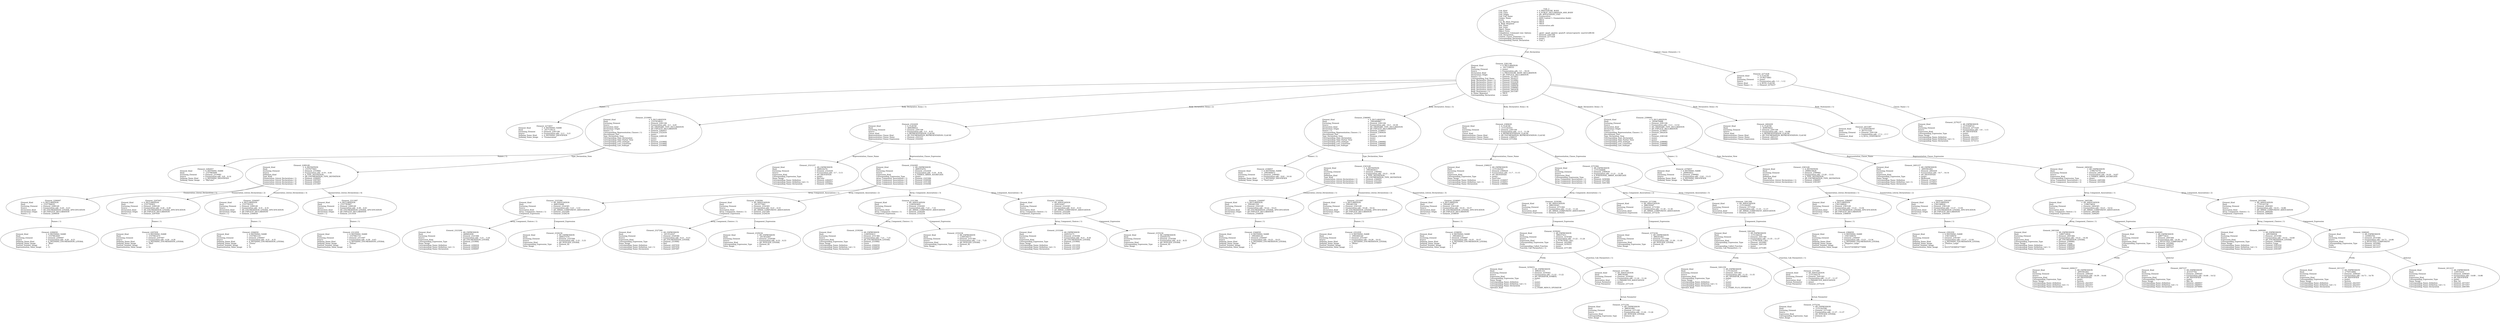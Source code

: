 digraph "enumeration.adt" {
  Unit_2 -> Element_2281106
      [ label=Unit_Declaration ];
  Unit_2 -> Element_2271428
      [ label="Context_Clause_Elements ( 1)" ];
  Unit_2
      [ label=<<TABLE BORDER="0" CELLBORDER="0" CELLSPACING="0" CELLPADDING="0"> 
          <TR><TD COLSPAN="3">Unit_2</TD></TR>
          <TR><TD ALIGN="LEFT">Unit_Kind   </TD><TD> = </TD><TD ALIGN="LEFT">A_PROCEDURE_BODY</TD></TR>
          <TR><TD ALIGN="LEFT">Unit_Class   </TD><TD> = </TD><TD ALIGN="LEFT">A_PUBLIC_DECLARATION_AND_BODY</TD></TR>
          <TR><TD ALIGN="LEFT">Unit_Origin   </TD><TD> = </TD><TD ALIGN="LEFT">AN_APPLICATION_UNIT</TD></TR>
          <TR><TD ALIGN="LEFT">Unit_Full_Name    </TD><TD> = </TD><TD ALIGN="LEFT">Enumeration</TD></TR>
          <TR><TD ALIGN="LEFT">Unique_Name   </TD><TD> = </TD><TD ALIGN="LEFT">ASIS Context 1: Enumeration (body)</TD></TR>
          <TR><TD ALIGN="LEFT">Exists  </TD><TD> = </TD><TD ALIGN="LEFT">TRUE</TD></TR>
          <TR><TD ALIGN="LEFT">Can_Be_Main_Program     </TD><TD> = </TD><TD ALIGN="LEFT">TRUE</TD></TR>
          <TR><TD ALIGN="LEFT">Is_Body_Required     </TD><TD> = </TD><TD ALIGN="LEFT">TRUE</TD></TR>
          <TR><TD ALIGN="LEFT">Text_Name   </TD><TD> = </TD><TD ALIGN="LEFT">enumeration.adb</TD></TR>
          <TR><TD ALIGN="LEFT">Text_Form   </TD><TD> = </TD><TD ALIGN="LEFT"></TD></TR>
          <TR><TD ALIGN="LEFT">Object_Name   </TD><TD> = </TD><TD ALIGN="LEFT"></TD></TR>
          <TR><TD ALIGN="LEFT">Object_Form   </TD><TD> = </TD><TD ALIGN="LEFT"></TD></TR>
          <TR><TD ALIGN="LEFT">Compilation_Command_Line_Options         </TD><TD> = </TD><TD ALIGN="LEFT">-gnatc -gnatt -gnatws -gnatyN -mtune=generic -march=x86-64</TD></TR>
          <TR><TD ALIGN="LEFT">Unit_Declaration     </TD><TD> = </TD><TD ALIGN="LEFT">Element_2281106</TD></TR>
          <TR><TD ALIGN="LEFT">Context_Clause_Elements ( 1)        </TD><TD> = </TD><TD ALIGN="LEFT">Element_2271428</TD></TR>
          <TR><TD ALIGN="LEFT">Corresponding_Declaration       </TD><TD> = </TD><TD ALIGN="LEFT">(none)</TD></TR>
          <TR><TD ALIGN="LEFT">Corresponding_Parent_Declaration         </TD><TD> = </TD><TD ALIGN="LEFT">Unit_1</TD></TR>
          </TABLE>> ];
  Element_2271428 -> Element_2270237
      [ label="Clause_Name ( 1)" ];
  Element_2271428
      [ label=<<TABLE BORDER="0" CELLBORDER="0" CELLSPACING="0" CELLPADDING="0"> 
          <TR><TD COLSPAN="3">Element_2271428</TD></TR>
          <TR><TD ALIGN="LEFT">Element_Kind    </TD><TD> = </TD><TD ALIGN="LEFT">A_CLAUSE</TD></TR>
          <TR><TD ALIGN="LEFT">Hash  </TD><TD> = </TD><TD ALIGN="LEFT">-2136273683</TD></TR>
          <TR><TD ALIGN="LEFT">Enclosing_Element     </TD><TD> = </TD><TD ALIGN="LEFT">(none)</TD></TR>
          <TR><TD ALIGN="LEFT">Source  </TD><TD> = </TD><TD ALIGN="LEFT">Enumeration.adb - 1:1 .. 1:12</TD></TR>
          <TR><TD ALIGN="LEFT">Clause_Kind   </TD><TD> = </TD><TD ALIGN="LEFT">A_WITH_CLAUSE</TD></TR>
          <TR><TD ALIGN="LEFT">Clause_Name ( 1)     </TD><TD> = </TD><TD ALIGN="LEFT">Element_2270237</TD></TR>
          </TABLE>> ];
  Element_2270237
      [ label=<<TABLE BORDER="0" CELLBORDER="0" CELLSPACING="0" CELLPADDING="0"> 
          <TR><TD COLSPAN="3">Element_2270237</TD></TR>
          <TR><TD ALIGN="LEFT">Element_Kind    </TD><TD> = </TD><TD ALIGN="LEFT">AN_EXPRESSION</TD></TR>
          <TR><TD ALIGN="LEFT">Hash  </TD><TD> = </TD><TD ALIGN="LEFT">-2135208723</TD></TR>
          <TR><TD ALIGN="LEFT">Enclosing_Element     </TD><TD> = </TD><TD ALIGN="LEFT">Element_2271428</TD></TR>
          <TR><TD ALIGN="LEFT">Source  </TD><TD> = </TD><TD ALIGN="LEFT">Enumeration.adb - 1:6 .. 1:11</TD></TR>
          <TR><TD ALIGN="LEFT">Expression_Kind    </TD><TD> = </TD><TD ALIGN="LEFT">AN_IDENTIFIER</TD></TR>
          <TR><TD ALIGN="LEFT">Corresponding_Expression_Type        </TD><TD> = </TD><TD ALIGN="LEFT">(none)</TD></TR>
          <TR><TD ALIGN="LEFT">Name_Image   </TD><TD> = </TD><TD ALIGN="LEFT">System</TD></TR>
          <TR><TD ALIGN="LEFT">Corresponding_Name_Definition        </TD><TD> = </TD><TD ALIGN="LEFT">Element_2421057</TD></TR>
          <TR><TD ALIGN="LEFT">Corresponding_Name_Definition_List ( 1)          </TD><TD> = </TD><TD ALIGN="LEFT">Element_2421057</TD></TR>
          <TR><TD ALIGN="LEFT">Corresponding_Name_Declaration        </TD><TD> = </TD><TD ALIGN="LEFT">Element_3172112</TD></TR>
          </TABLE>> ];
  Element_2281106 -> Element_2273057
      [ label="Names ( 1)" ];
  Element_2281106 -> Element_2319082
      [ label="Body_Declarative_Items ( 1)" ];
  Element_2281106 -> Element_2322430
      [ label="Body_Declarative_Items ( 2)" ];
  Element_2281106 -> Element_2366082
      [ label="Body_Declarative_Items ( 3)" ];
  Element_2281106 -> Element_2369430
      [ label="Body_Declarative_Items ( 4)" ];
  Element_2281106 -> Element_2399082
      [ label="Body_Declarative_Items ( 5)" ];
  Element_2281106 -> Element_2402430
      [ label="Body_Declarative_Items ( 6)" ];
  Element_2281106 -> Element_2415387
      [ label="Body_Statements ( 1)" ];
  Element_2281106
      [ label=<<TABLE BORDER="0" CELLBORDER="0" CELLSPACING="0" CELLPADDING="0"> 
          <TR><TD COLSPAN="3">Element_2281106</TD></TR>
          <TR><TD ALIGN="LEFT">Element_Kind    </TD><TD> = </TD><TD ALIGN="LEFT">A_DECLARATION</TD></TR>
          <TR><TD ALIGN="LEFT">Hash  </TD><TD> = </TD><TD ALIGN="LEFT"> 1617338555</TD></TR>
          <TR><TD ALIGN="LEFT">Enclosing_Element     </TD><TD> = </TD><TD ALIGN="LEFT">(none)</TD></TR>
          <TR><TD ALIGN="LEFT">Source  </TD><TD> = </TD><TD ALIGN="LEFT">Enumeration.adb - 3:1 .. 18:16</TD></TR>
          <TR><TD ALIGN="LEFT">Declaration_Kind     </TD><TD> = </TD><TD ALIGN="LEFT">A_PROCEDURE_BODY_DECLARATION</TD></TR>
          <TR><TD ALIGN="LEFT">Declaration_Origin     </TD><TD> = </TD><TD ALIGN="LEFT">AN_EXPLICIT_DECLARATION</TD></TR>
          <TR><TD ALIGN="LEFT">Names ( 1)   </TD><TD> = </TD><TD ALIGN="LEFT">Element_2273057</TD></TR>
          <TR><TD ALIGN="LEFT">Corresponding_End_Name      </TD><TD> = </TD><TD ALIGN="LEFT">Element_2416237</TD></TR>
          <TR><TD ALIGN="LEFT">Body_Declarative_Items ( 1)       </TD><TD> = </TD><TD ALIGN="LEFT">Element_2319082</TD></TR>
          <TR><TD ALIGN="LEFT">Body_Declarative_Items ( 2)       </TD><TD> = </TD><TD ALIGN="LEFT">Element_2322430</TD></TR>
          <TR><TD ALIGN="LEFT">Body_Declarative_Items ( 3)       </TD><TD> = </TD><TD ALIGN="LEFT">Element_2366082</TD></TR>
          <TR><TD ALIGN="LEFT">Body_Declarative_Items ( 4)       </TD><TD> = </TD><TD ALIGN="LEFT">Element_2369430</TD></TR>
          <TR><TD ALIGN="LEFT">Body_Declarative_Items ( 5)       </TD><TD> = </TD><TD ALIGN="LEFT">Element_2399082</TD></TR>
          <TR><TD ALIGN="LEFT">Body_Declarative_Items ( 6)       </TD><TD> = </TD><TD ALIGN="LEFT">Element_2402430</TD></TR>
          <TR><TD ALIGN="LEFT">Body_Statements ( 1)      </TD><TD> = </TD><TD ALIGN="LEFT">Element_2415387</TD></TR>
          <TR><TD ALIGN="LEFT">Is_Name_Repeated     </TD><TD> = </TD><TD ALIGN="LEFT">TRUE</TD></TR>
          <TR><TD ALIGN="LEFT">Corresponding_Declaration       </TD><TD> = </TD><TD ALIGN="LEFT">(none)</TD></TR>
          </TABLE>> ];
  Element_2273057
      [ label=<<TABLE BORDER="0" CELLBORDER="0" CELLSPACING="0" CELLPADDING="0"> 
          <TR><TD COLSPAN="3">Element_2273057</TD></TR>
          <TR><TD ALIGN="LEFT">Element_Kind    </TD><TD> = </TD><TD ALIGN="LEFT">A_DEFINING_NAME</TD></TR>
          <TR><TD ALIGN="LEFT">Hash  </TD><TD> = </TD><TD ALIGN="LEFT"> 1617139131</TD></TR>
          <TR><TD ALIGN="LEFT">Enclosing_Element     </TD><TD> = </TD><TD ALIGN="LEFT">Element_2281106</TD></TR>
          <TR><TD ALIGN="LEFT">Source  </TD><TD> = </TD><TD ALIGN="LEFT">Enumeration.adb - 3:11 .. 3:21</TD></TR>
          <TR><TD ALIGN="LEFT">Defining_Name_Kind     </TD><TD> = </TD><TD ALIGN="LEFT">A_DEFINING_IDENTIFIER</TD></TR>
          <TR><TD ALIGN="LEFT">Defining_Name_Image     </TD><TD> = </TD><TD ALIGN="LEFT">"Enumeration"</TD></TR>
          </TABLE>> ];
  Element_2319082 -> Element_2282057
      [ label="Names ( 1)" ];
  Element_2319082 -> Element_2289149
      [ label=Type_Declaration_View ];
  Element_2319082
      [ label=<<TABLE BORDER="0" CELLBORDER="0" CELLSPACING="0" CELLPADDING="0"> 
          <TR><TD COLSPAN="3">Element_2319082</TD></TR>
          <TR><TD ALIGN="LEFT">Element_Kind    </TD><TD> = </TD><TD ALIGN="LEFT">A_DECLARATION</TD></TR>
          <TR><TD ALIGN="LEFT">Hash  </TD><TD> = </TD><TD ALIGN="LEFT">-1337814819</TD></TR>
          <TR><TD ALIGN="LEFT">Enclosing_Element     </TD><TD> = </TD><TD ALIGN="LEFT">Element_2281106</TD></TR>
          <TR><TD ALIGN="LEFT">Source  </TD><TD> = </TD><TD ALIGN="LEFT">Enumeration.adb - 4:3 .. 4:45</TD></TR>
          <TR><TD ALIGN="LEFT">Declaration_Kind     </TD><TD> = </TD><TD ALIGN="LEFT">AN_ORDINARY_TYPE_DECLARATION</TD></TR>
          <TR><TD ALIGN="LEFT">Declaration_Origin     </TD><TD> = </TD><TD ALIGN="LEFT">AN_EXPLICIT_DECLARATION</TD></TR>
          <TR><TD ALIGN="LEFT">Names ( 1)   </TD><TD> = </TD><TD ALIGN="LEFT">Element_2282057</TD></TR>
          <TR><TD ALIGN="LEFT">Corresponding_Representation_Clauses ( 1)           </TD><TD> = </TD><TD ALIGN="LEFT">Element_2322430</TD></TR>
          <TR><TD ALIGN="LEFT">Discriminant_Part     </TD><TD> = </TD><TD ALIGN="LEFT">(none)</TD></TR>
          <TR><TD ALIGN="LEFT">Type_Declaration_View      </TD><TD> = </TD><TD ALIGN="LEFT">Element_2289149</TD></TR>
          <TR><TD ALIGN="LEFT">Corresponding_Type_Declaration        </TD><TD> = </TD><TD ALIGN="LEFT">(none)</TD></TR>
          <TR><TD ALIGN="LEFT">Corresponding_Type_Partial_View        </TD><TD> = </TD><TD ALIGN="LEFT">(none)</TD></TR>
          <TR><TD ALIGN="LEFT">Corresponding_First_Subtype       </TD><TD> = </TD><TD ALIGN="LEFT">Element_2319082</TD></TR>
          <TR><TD ALIGN="LEFT">Corresponding_Last_Constraint        </TD><TD> = </TD><TD ALIGN="LEFT">Element_2319082</TD></TR>
          <TR><TD ALIGN="LEFT">Corresponding_Last_Subtype       </TD><TD> = </TD><TD ALIGN="LEFT">Element_2319082</TD></TR>
          </TABLE>> ];
  Element_2282057
      [ label=<<TABLE BORDER="0" CELLBORDER="0" CELLSPACING="0" CELLPADDING="0"> 
          <TR><TD COLSPAN="3">Element_2282057</TD></TR>
          <TR><TD ALIGN="LEFT">Element_Kind    </TD><TD> = </TD><TD ALIGN="LEFT">A_DEFINING_NAME</TD></TR>
          <TR><TD ALIGN="LEFT">Hash  </TD><TD> = </TD><TD ALIGN="LEFT">-1337865699</TD></TR>
          <TR><TD ALIGN="LEFT">Enclosing_Element     </TD><TD> = </TD><TD ALIGN="LEFT">Element_2319082</TD></TR>
          <TR><TD ALIGN="LEFT">Source  </TD><TD> = </TD><TD ALIGN="LEFT">Enumeration.adb - 4:8 .. 4:14</TD></TR>
          <TR><TD ALIGN="LEFT">Defining_Name_Kind     </TD><TD> = </TD><TD ALIGN="LEFT">A_DEFINING_IDENTIFIER</TD></TR>
          <TR><TD ALIGN="LEFT">Defining_Name_Image     </TD><TD> = </TD><TD ALIGN="LEFT">"MyColor"</TD></TR>
          </TABLE>> ];
  Element_2289149 -> Element_2290097
      [ label="Enumeration_Literal_Declarations ( 1)" ];
  Element_2289149 -> Element_2297097
      [ label="Enumeration_Literal_Declarations ( 2)" ];
  Element_2289149 -> Element_2304097
      [ label="Enumeration_Literal_Declarations ( 3)" ];
  Element_2289149 -> Element_2311097
      [ label="Enumeration_Literal_Declarations ( 4)" ];
  Element_2289149
      [ label=<<TABLE BORDER="0" CELLBORDER="0" CELLSPACING="0" CELLPADDING="0"> 
          <TR><TD COLSPAN="3">Element_2289149</TD></TR>
          <TR><TD ALIGN="LEFT">Element_Kind    </TD><TD> = </TD><TD ALIGN="LEFT">A_DEFINITION</TD></TR>
          <TR><TD ALIGN="LEFT">Hash  </TD><TD> = </TD><TD ALIGN="LEFT">-1337677603</TD></TR>
          <TR><TD ALIGN="LEFT">Enclosing_Element     </TD><TD> = </TD><TD ALIGN="LEFT">Element_2319082</TD></TR>
          <TR><TD ALIGN="LEFT">Source  </TD><TD> = </TD><TD ALIGN="LEFT">Enumeration.adb - 4:19 .. 4:44</TD></TR>
          <TR><TD ALIGN="LEFT">Definition_Kind    </TD><TD> = </TD><TD ALIGN="LEFT">A_TYPE_DEFINITION</TD></TR>
          <TR><TD ALIGN="LEFT">Type_Kind   </TD><TD> = </TD><TD ALIGN="LEFT">AN_ENUMERATION_TYPE_DEFINITION</TD></TR>
          <TR><TD ALIGN="LEFT">Enumeration_Literal_Declarations ( 1)          </TD><TD> = </TD><TD ALIGN="LEFT">Element_2290097</TD></TR>
          <TR><TD ALIGN="LEFT">Enumeration_Literal_Declarations ( 2)          </TD><TD> = </TD><TD ALIGN="LEFT">Element_2297097</TD></TR>
          <TR><TD ALIGN="LEFT">Enumeration_Literal_Declarations ( 3)          </TD><TD> = </TD><TD ALIGN="LEFT">Element_2304097</TD></TR>
          <TR><TD ALIGN="LEFT">Enumeration_Literal_Declarations ( 4)          </TD><TD> = </TD><TD ALIGN="LEFT">Element_2311097</TD></TR>
          </TABLE>> ];
  Element_2290097 -> Element_2290059
      [ label="Names ( 1)" ];
  Element_2290097
      [ label=<<TABLE BORDER="0" CELLBORDER="0" CELLSPACING="0" CELLPADDING="0"> 
          <TR><TD COLSPAN="3">Element_2290097</TD></TR>
          <TR><TD ALIGN="LEFT">Element_Kind    </TD><TD> = </TD><TD ALIGN="LEFT">A_DECLARATION</TD></TR>
          <TR><TD ALIGN="LEFT">Hash  </TD><TD> = </TD><TD ALIGN="LEFT">-1337784035</TD></TR>
          <TR><TD ALIGN="LEFT">Enclosing_Element     </TD><TD> = </TD><TD ALIGN="LEFT">Element_2289149</TD></TR>
          <TR><TD ALIGN="LEFT">Source  </TD><TD> = </TD><TD ALIGN="LEFT">Enumeration.adb - 4:20 .. 4:23</TD></TR>
          <TR><TD ALIGN="LEFT">Declaration_Kind     </TD><TD> = </TD><TD ALIGN="LEFT">AN_ENUMERATION_LITERAL_SPECIFICATION</TD></TR>
          <TR><TD ALIGN="LEFT">Declaration_Origin     </TD><TD> = </TD><TD ALIGN="LEFT">AN_EXPLICIT_DECLARATION</TD></TR>
          <TR><TD ALIGN="LEFT">Names ( 1)   </TD><TD> = </TD><TD ALIGN="LEFT">Element_2290059</TD></TR>
          </TABLE>> ];
  Element_2290059
      [ label=<<TABLE BORDER="0" CELLBORDER="0" CELLSPACING="0" CELLPADDING="0"> 
          <TR><TD COLSPAN="3">Element_2290059</TD></TR>
          <TR><TD ALIGN="LEFT">Element_Kind    </TD><TD> = </TD><TD ALIGN="LEFT">A_DEFINING_NAME</TD></TR>
          <TR><TD ALIGN="LEFT">Hash  </TD><TD> = </TD><TD ALIGN="LEFT">-1337861859</TD></TR>
          <TR><TD ALIGN="LEFT">Enclosing_Element     </TD><TD> = </TD><TD ALIGN="LEFT">Element_2290097</TD></TR>
          <TR><TD ALIGN="LEFT">Source  </TD><TD> = </TD><TD ALIGN="LEFT">Enumeration.adb - 4:20 .. 4:23</TD></TR>
          <TR><TD ALIGN="LEFT">Defining_Name_Kind     </TD><TD> = </TD><TD ALIGN="LEFT">A_DEFINING_ENUMERATION_LITERAL</TD></TR>
          <TR><TD ALIGN="LEFT">Defining_Name_Image     </TD><TD> = </TD><TD ALIGN="LEFT">"Blue"</TD></TR>
          <TR><TD ALIGN="LEFT">Position_Number_Image      </TD><TD> = </TD><TD ALIGN="LEFT">0</TD></TR>
          <TR><TD ALIGN="LEFT">Representation_Value_Image       </TD><TD> = </TD><TD ALIGN="LEFT">11</TD></TR>
          </TABLE>> ];
  Element_2297097 -> Element_2297059
      [ label="Names ( 1)" ];
  Element_2297097
      [ label=<<TABLE BORDER="0" CELLBORDER="0" CELLSPACING="0" CELLPADDING="0"> 
          <TR><TD COLSPAN="3">Element_2297097</TD></TR>
          <TR><TD ALIGN="LEFT">Element_Kind    </TD><TD> = </TD><TD ALIGN="LEFT">A_DECLARATION</TD></TR>
          <TR><TD ALIGN="LEFT">Hash  </TD><TD> = </TD><TD ALIGN="LEFT">-1337783651</TD></TR>
          <TR><TD ALIGN="LEFT">Enclosing_Element     </TD><TD> = </TD><TD ALIGN="LEFT">Element_2289149</TD></TR>
          <TR><TD ALIGN="LEFT">Source  </TD><TD> = </TD><TD ALIGN="LEFT">Enumeration.adb - 4:26 .. 4:28</TD></TR>
          <TR><TD ALIGN="LEFT">Declaration_Kind     </TD><TD> = </TD><TD ALIGN="LEFT">AN_ENUMERATION_LITERAL_SPECIFICATION</TD></TR>
          <TR><TD ALIGN="LEFT">Declaration_Origin     </TD><TD> = </TD><TD ALIGN="LEFT">AN_EXPLICIT_DECLARATION</TD></TR>
          <TR><TD ALIGN="LEFT">Names ( 1)   </TD><TD> = </TD><TD ALIGN="LEFT">Element_2297059</TD></TR>
          </TABLE>> ];
  Element_2297059
      [ label=<<TABLE BORDER="0" CELLBORDER="0" CELLSPACING="0" CELLPADDING="0"> 
          <TR><TD COLSPAN="3">Element_2297059</TD></TR>
          <TR><TD ALIGN="LEFT">Element_Kind    </TD><TD> = </TD><TD ALIGN="LEFT">A_DEFINING_NAME</TD></TR>
          <TR><TD ALIGN="LEFT">Hash  </TD><TD> = </TD><TD ALIGN="LEFT">-1337861475</TD></TR>
          <TR><TD ALIGN="LEFT">Enclosing_Element     </TD><TD> = </TD><TD ALIGN="LEFT">Element_2297097</TD></TR>
          <TR><TD ALIGN="LEFT">Source  </TD><TD> = </TD><TD ALIGN="LEFT">Enumeration.adb - 4:26 .. 4:28</TD></TR>
          <TR><TD ALIGN="LEFT">Defining_Name_Kind     </TD><TD> = </TD><TD ALIGN="LEFT">A_DEFINING_ENUMERATION_LITERAL</TD></TR>
          <TR><TD ALIGN="LEFT">Defining_Name_Image     </TD><TD> = </TD><TD ALIGN="LEFT">"Red"</TD></TR>
          <TR><TD ALIGN="LEFT">Position_Number_Image      </TD><TD> = </TD><TD ALIGN="LEFT">1</TD></TR>
          <TR><TD ALIGN="LEFT">Representation_Value_Image       </TD><TD> = </TD><TD ALIGN="LEFT">22</TD></TR>
          </TABLE>> ];
  Element_2304097 -> Element_2304059
      [ label="Names ( 1)" ];
  Element_2304097
      [ label=<<TABLE BORDER="0" CELLBORDER="0" CELLSPACING="0" CELLPADDING="0"> 
          <TR><TD COLSPAN="3">Element_2304097</TD></TR>
          <TR><TD ALIGN="LEFT">Element_Kind    </TD><TD> = </TD><TD ALIGN="LEFT">A_DECLARATION</TD></TR>
          <TR><TD ALIGN="LEFT">Hash  </TD><TD> = </TD><TD ALIGN="LEFT">-1337783331</TD></TR>
          <TR><TD ALIGN="LEFT">Enclosing_Element     </TD><TD> = </TD><TD ALIGN="LEFT">Element_2289149</TD></TR>
          <TR><TD ALIGN="LEFT">Source  </TD><TD> = </TD><TD ALIGN="LEFT">Enumeration.adb - 4:31 .. 4:35</TD></TR>
          <TR><TD ALIGN="LEFT">Declaration_Kind     </TD><TD> = </TD><TD ALIGN="LEFT">AN_ENUMERATION_LITERAL_SPECIFICATION</TD></TR>
          <TR><TD ALIGN="LEFT">Declaration_Origin     </TD><TD> = </TD><TD ALIGN="LEFT">AN_EXPLICIT_DECLARATION</TD></TR>
          <TR><TD ALIGN="LEFT">Names ( 1)   </TD><TD> = </TD><TD ALIGN="LEFT">Element_2304059</TD></TR>
          </TABLE>> ];
  Element_2304059
      [ label=<<TABLE BORDER="0" CELLBORDER="0" CELLSPACING="0" CELLPADDING="0"> 
          <TR><TD COLSPAN="3">Element_2304059</TD></TR>
          <TR><TD ALIGN="LEFT">Element_Kind    </TD><TD> = </TD><TD ALIGN="LEFT">A_DEFINING_NAME</TD></TR>
          <TR><TD ALIGN="LEFT">Hash  </TD><TD> = </TD><TD ALIGN="LEFT">-1337861155</TD></TR>
          <TR><TD ALIGN="LEFT">Enclosing_Element     </TD><TD> = </TD><TD ALIGN="LEFT">Element_2304097</TD></TR>
          <TR><TD ALIGN="LEFT">Source  </TD><TD> = </TD><TD ALIGN="LEFT">Enumeration.adb - 4:31 .. 4:35</TD></TR>
          <TR><TD ALIGN="LEFT">Defining_Name_Kind     </TD><TD> = </TD><TD ALIGN="LEFT">A_DEFINING_ENUMERATION_LITERAL</TD></TR>
          <TR><TD ALIGN="LEFT">Defining_Name_Image     </TD><TD> = </TD><TD ALIGN="LEFT">"Green"</TD></TR>
          <TR><TD ALIGN="LEFT">Position_Number_Image      </TD><TD> = </TD><TD ALIGN="LEFT">2</TD></TR>
          <TR><TD ALIGN="LEFT">Representation_Value_Image       </TD><TD> = </TD><TD ALIGN="LEFT">33</TD></TR>
          </TABLE>> ];
  Element_2311097 -> Element_2311059
      [ label="Names ( 1)" ];
  Element_2311097
      [ label=<<TABLE BORDER="0" CELLBORDER="0" CELLSPACING="0" CELLPADDING="0"> 
          <TR><TD COLSPAN="3">Element_2311097</TD></TR>
          <TR><TD ALIGN="LEFT">Element_Kind    </TD><TD> = </TD><TD ALIGN="LEFT">A_DECLARATION</TD></TR>
          <TR><TD ALIGN="LEFT">Hash  </TD><TD> = </TD><TD ALIGN="LEFT">-1337783907</TD></TR>
          <TR><TD ALIGN="LEFT">Enclosing_Element     </TD><TD> = </TD><TD ALIGN="LEFT">Element_2289149</TD></TR>
          <TR><TD ALIGN="LEFT">Source  </TD><TD> = </TD><TD ALIGN="LEFT">Enumeration.adb - 4:38 .. 4:43</TD></TR>
          <TR><TD ALIGN="LEFT">Declaration_Kind     </TD><TD> = </TD><TD ALIGN="LEFT">AN_ENUMERATION_LITERAL_SPECIFICATION</TD></TR>
          <TR><TD ALIGN="LEFT">Declaration_Origin     </TD><TD> = </TD><TD ALIGN="LEFT">AN_EXPLICIT_DECLARATION</TD></TR>
          <TR><TD ALIGN="LEFT">Names ( 1)   </TD><TD> = </TD><TD ALIGN="LEFT">Element_2311059</TD></TR>
          </TABLE>> ];
  Element_2311059
      [ label=<<TABLE BORDER="0" CELLBORDER="0" CELLSPACING="0" CELLPADDING="0"> 
          <TR><TD COLSPAN="3">Element_2311059</TD></TR>
          <TR><TD ALIGN="LEFT">Element_Kind    </TD><TD> = </TD><TD ALIGN="LEFT">A_DEFINING_NAME</TD></TR>
          <TR><TD ALIGN="LEFT">Hash  </TD><TD> = </TD><TD ALIGN="LEFT">-1337861731</TD></TR>
          <TR><TD ALIGN="LEFT">Enclosing_Element     </TD><TD> = </TD><TD ALIGN="LEFT">Element_2311097</TD></TR>
          <TR><TD ALIGN="LEFT">Source  </TD><TD> = </TD><TD ALIGN="LEFT">Enumeration.adb - 4:38 .. 4:43</TD></TR>
          <TR><TD ALIGN="LEFT">Defining_Name_Kind     </TD><TD> = </TD><TD ALIGN="LEFT">A_DEFINING_ENUMERATION_LITERAL</TD></TR>
          <TR><TD ALIGN="LEFT">Defining_Name_Image     </TD><TD> = </TD><TD ALIGN="LEFT">"Yellow"</TD></TR>
          <TR><TD ALIGN="LEFT">Position_Number_Image      </TD><TD> = </TD><TD ALIGN="LEFT">3</TD></TR>
          <TR><TD ALIGN="LEFT">Representation_Value_Image       </TD><TD> = </TD><TD ALIGN="LEFT">44</TD></TR>
          </TABLE>> ];
  Element_2322430 -> Element_2321237
      [ label=Representation_Clause_Name ];
  Element_2322430 -> Element_2324365
      [ label=Representation_Clause_Expression ];
  Element_2322430
      [ label=<<TABLE BORDER="0" CELLBORDER="0" CELLSPACING="0" CELLPADDING="0"> 
          <TR><TD COLSPAN="3">Element_2322430</TD></TR>
          <TR><TD ALIGN="LEFT">Element_Kind    </TD><TD> = </TD><TD ALIGN="LEFT">A_CLAUSE</TD></TR>
          <TR><TD ALIGN="LEFT">Hash  </TD><TD> = </TD><TD ALIGN="LEFT">-668288914</TD></TR>
          <TR><TD ALIGN="LEFT">Enclosing_Element     </TD><TD> = </TD><TD ALIGN="LEFT">Element_2281106</TD></TR>
          <TR><TD ALIGN="LEFT">Source  </TD><TD> = </TD><TD ALIGN="LEFT">Enumeration.adb - 5:3 .. 8:35</TD></TR>
          <TR><TD ALIGN="LEFT">Clause_Kind   </TD><TD> = </TD><TD ALIGN="LEFT">A_REPRESENTATION_CLAUSE</TD></TR>
          <TR><TD ALIGN="LEFT">Representation_Clause_Kind       </TD><TD> = </TD><TD ALIGN="LEFT">AN_ENUMERATION_REPRESENTATION_CLAUSE</TD></TR>
          <TR><TD ALIGN="LEFT">Representation_Clause_Name       </TD><TD> = </TD><TD ALIGN="LEFT">Element_2321237</TD></TR>
          <TR><TD ALIGN="LEFT">Representation_Clause_Expression         </TD><TD> = </TD><TD ALIGN="LEFT">Element_2324365</TD></TR>
          </TABLE>> ];
  Element_2321237
      [ label=<<TABLE BORDER="0" CELLBORDER="0" CELLSPACING="0" CELLPADDING="0"> 
          <TR><TD COLSPAN="3">Element_2321237</TD></TR>
          <TR><TD ALIGN="LEFT">Element_Kind    </TD><TD> = </TD><TD ALIGN="LEFT">AN_EXPRESSION</TD></TR>
          <TR><TD ALIGN="LEFT">Hash  </TD><TD> = </TD><TD ALIGN="LEFT">-668224274</TD></TR>
          <TR><TD ALIGN="LEFT">Enclosing_Element     </TD><TD> = </TD><TD ALIGN="LEFT">Element_2322430</TD></TR>
          <TR><TD ALIGN="LEFT">Source  </TD><TD> = </TD><TD ALIGN="LEFT">Enumeration.adb - 5:7 .. 5:13</TD></TR>
          <TR><TD ALIGN="LEFT">Expression_Kind    </TD><TD> = </TD><TD ALIGN="LEFT">AN_IDENTIFIER</TD></TR>
          <TR><TD ALIGN="LEFT">Corresponding_Expression_Type        </TD><TD> = </TD><TD ALIGN="LEFT">(none)</TD></TR>
          <TR><TD ALIGN="LEFT">Name_Image   </TD><TD> = </TD><TD ALIGN="LEFT">MyColor</TD></TR>
          <TR><TD ALIGN="LEFT">Corresponding_Name_Definition        </TD><TD> = </TD><TD ALIGN="LEFT">Element_2282057</TD></TR>
          <TR><TD ALIGN="LEFT">Corresponding_Name_Definition_List ( 1)          </TD><TD> = </TD><TD ALIGN="LEFT">Element_2282057</TD></TR>
          <TR><TD ALIGN="LEFT">Corresponding_Name_Declaration        </TD><TD> = </TD><TD ALIGN="LEFT">Element_2319082</TD></TR>
          </TABLE>> ];
  Element_2324365 -> Element_2325384
      [ label="Array_Component_Associations ( 1)" ];
  Element_2324365 -> Element_2328384
      [ label="Array_Component_Associations ( 2)" ];
  Element_2324365 -> Element_2331384
      [ label="Array_Component_Associations ( 3)" ];
  Element_2324365 -> Element_2334384
      [ label="Array_Component_Associations ( 4)" ];
  Element_2324365
      [ label=<<TABLE BORDER="0" CELLBORDER="0" CELLSPACING="0" CELLPADDING="0"> 
          <TR><TD COLSPAN="3">Element_2324365</TD></TR>
          <TR><TD ALIGN="LEFT">Element_Kind    </TD><TD> = </TD><TD ALIGN="LEFT">AN_EXPRESSION</TD></TR>
          <TR><TD ALIGN="LEFT">Hash  </TD><TD> = </TD><TD ALIGN="LEFT">-668355474</TD></TR>
          <TR><TD ALIGN="LEFT">Enclosing_Element     </TD><TD> = </TD><TD ALIGN="LEFT">Element_2322430</TD></TR>
          <TR><TD ALIGN="LEFT">Source  </TD><TD> = </TD><TD ALIGN="LEFT">Enumeration.adb - 5:19 .. 8:34</TD></TR>
          <TR><TD ALIGN="LEFT">Expression_Kind    </TD><TD> = </TD><TD ALIGN="LEFT">A_NAMED_ARRAY_AGGREGATE</TD></TR>
          <TR><TD ALIGN="LEFT">Corresponding_Expression_Type        </TD><TD> = </TD><TD ALIGN="LEFT">(none)</TD></TR>
          <TR><TD ALIGN="LEFT">Array_Component_Associations ( 1)         </TD><TD> = </TD><TD ALIGN="LEFT">Element_2325384</TD></TR>
          <TR><TD ALIGN="LEFT">Array_Component_Associations ( 2)         </TD><TD> = </TD><TD ALIGN="LEFT">Element_2328384</TD></TR>
          <TR><TD ALIGN="LEFT">Array_Component_Associations ( 3)         </TD><TD> = </TD><TD ALIGN="LEFT">Element_2331384</TD></TR>
          <TR><TD ALIGN="LEFT">Array_Component_Associations ( 4)         </TD><TD> = </TD><TD ALIGN="LEFT">Element_2334384</TD></TR>
          </TABLE>> ];
  Element_2325384 -> Element_2323260
      [ label="Array_Component_Choices ( 1)" ];
  Element_2325384 -> Element_2326234
      [ label=Component_Expression ];
  Element_2325384
      [ label=<<TABLE BORDER="0" CELLBORDER="0" CELLSPACING="0" CELLPADDING="0"> 
          <TR><TD COLSPAN="3">Element_2325384</TD></TR>
          <TR><TD ALIGN="LEFT">Element_Kind    </TD><TD> = </TD><TD ALIGN="LEFT">AN_ASSOCIATION</TD></TR>
          <TR><TD ALIGN="LEFT">Hash  </TD><TD> = </TD><TD ALIGN="LEFT">-668335698</TD></TR>
          <TR><TD ALIGN="LEFT">Enclosing_Element     </TD><TD> = </TD><TD ALIGN="LEFT">Element_2324365</TD></TR>
          <TR><TD ALIGN="LEFT">Source  </TD><TD> = </TD><TD ALIGN="LEFT">Enumeration.adb - 5:21 .. 5:33</TD></TR>
          <TR><TD ALIGN="LEFT">Association_Kind     </TD><TD> = </TD><TD ALIGN="LEFT">AN_ARRAY_COMPONENT_ASSOCIATION</TD></TR>
          <TR><TD ALIGN="LEFT">Array_Component_Choices ( 1)        </TD><TD> = </TD><TD ALIGN="LEFT">Element_2323260</TD></TR>
          <TR><TD ALIGN="LEFT">Component_Expression      </TD><TD> = </TD><TD ALIGN="LEFT">Element_2326234</TD></TR>
          </TABLE>> ];
  Element_2323260
      [ label=<<TABLE BORDER="0" CELLBORDER="0" CELLSPACING="0" CELLPADDING="0"> 
          <TR><TD COLSPAN="3">Element_2323260</TD></TR>
          <TR><TD ALIGN="LEFT">Element_Kind    </TD><TD> = </TD><TD ALIGN="LEFT">AN_EXPRESSION</TD></TR>
          <TR><TD ALIGN="LEFT">Hash  </TD><TD> = </TD><TD ALIGN="LEFT">-668462930</TD></TR>
          <TR><TD ALIGN="LEFT">Enclosing_Element     </TD><TD> = </TD><TD ALIGN="LEFT">Element_2325384</TD></TR>
          <TR><TD ALIGN="LEFT">Source  </TD><TD> = </TD><TD ALIGN="LEFT">Enumeration.adb - 5:21 .. 5:24</TD></TR>
          <TR><TD ALIGN="LEFT">Expression_Kind    </TD><TD> = </TD><TD ALIGN="LEFT">AN_ENUMERATION_LITERAL</TD></TR>
          <TR><TD ALIGN="LEFT">Corresponding_Expression_Type        </TD><TD> = </TD><TD ALIGN="LEFT">Element_2319082</TD></TR>
          <TR><TD ALIGN="LEFT">Name_Image   </TD><TD> = </TD><TD ALIGN="LEFT">Blue</TD></TR>
          <TR><TD ALIGN="LEFT">Corresponding_Name_Definition        </TD><TD> = </TD><TD ALIGN="LEFT">Element_2290059</TD></TR>
          <TR><TD ALIGN="LEFT">Corresponding_Name_Definition_List ( 1)          </TD><TD> = </TD><TD ALIGN="LEFT">Element_2290059</TD></TR>
          <TR><TD ALIGN="LEFT">Corresponding_Name_Declaration        </TD><TD> = </TD><TD ALIGN="LEFT">Element_2290097</TD></TR>
          </TABLE>> ];
  Element_2326234
      [ label=<<TABLE BORDER="0" CELLBORDER="0" CELLSPACING="0" CELLPADDING="0"> 
          <TR><TD COLSPAN="3">Element_2326234</TD></TR>
          <TR><TD ALIGN="LEFT">Element_Kind    </TD><TD> = </TD><TD ALIGN="LEFT">AN_EXPRESSION</TD></TR>
          <TR><TD ALIGN="LEFT">Hash  </TD><TD> = </TD><TD ALIGN="LEFT">-668227570</TD></TR>
          <TR><TD ALIGN="LEFT">Enclosing_Element     </TD><TD> = </TD><TD ALIGN="LEFT">Element_2325384</TD></TR>
          <TR><TD ALIGN="LEFT">Source  </TD><TD> = </TD><TD ALIGN="LEFT">Enumeration.adb - 5:32 .. 5:33</TD></TR>
          <TR><TD ALIGN="LEFT">Expression_Kind    </TD><TD> = </TD><TD ALIGN="LEFT">AN_INTEGER_LITERAL</TD></TR>
          <TR><TD ALIGN="LEFT">Corresponding_Expression_Type        </TD><TD> = </TD><TD ALIGN="LEFT">Element_82</TD></TR>
          <TR><TD ALIGN="LEFT">Value_Image   </TD><TD> = </TD><TD ALIGN="LEFT">11</TD></TR>
          </TABLE>> ];
  Element_2328384 -> Element_2327260
      [ label="Array_Component_Choices ( 1)" ];
  Element_2328384 -> Element_2329234
      [ label=Component_Expression ];
  Element_2328384
      [ label=<<TABLE BORDER="0" CELLBORDER="0" CELLSPACING="0" CELLPADDING="0"> 
          <TR><TD COLSPAN="3">Element_2328384</TD></TR>
          <TR><TD ALIGN="LEFT">Element_Kind    </TD><TD> = </TD><TD ALIGN="LEFT">AN_ASSOCIATION</TD></TR>
          <TR><TD ALIGN="LEFT">Hash  </TD><TD> = </TD><TD ALIGN="LEFT"> 1813577943</TD></TR>
          <TR><TD ALIGN="LEFT">Enclosing_Element     </TD><TD> = </TD><TD ALIGN="LEFT">Element_2324365</TD></TR>
          <TR><TD ALIGN="LEFT">Source  </TD><TD> = </TD><TD ALIGN="LEFT">Enumeration.adb - 6:21 .. 6:33</TD></TR>
          <TR><TD ALIGN="LEFT">Association_Kind     </TD><TD> = </TD><TD ALIGN="LEFT">AN_ARRAY_COMPONENT_ASSOCIATION</TD></TR>
          <TR><TD ALIGN="LEFT">Array_Component_Choices ( 1)        </TD><TD> = </TD><TD ALIGN="LEFT">Element_2327260</TD></TR>
          <TR><TD ALIGN="LEFT">Component_Expression      </TD><TD> = </TD><TD ALIGN="LEFT">Element_2329234</TD></TR>
          </TABLE>> ];
  Element_2327260
      [ label=<<TABLE BORDER="0" CELLBORDER="0" CELLSPACING="0" CELLPADDING="0"> 
          <TR><TD COLSPAN="3">Element_2327260</TD></TR>
          <TR><TD ALIGN="LEFT">Element_Kind    </TD><TD> = </TD><TD ALIGN="LEFT">AN_EXPRESSION</TD></TR>
          <TR><TD ALIGN="LEFT">Hash  </TD><TD> = </TD><TD ALIGN="LEFT"> 1813514327</TD></TR>
          <TR><TD ALIGN="LEFT">Enclosing_Element     </TD><TD> = </TD><TD ALIGN="LEFT">Element_2328384</TD></TR>
          <TR><TD ALIGN="LEFT">Source  </TD><TD> = </TD><TD ALIGN="LEFT">Enumeration.adb - 6:21 .. 6:23</TD></TR>
          <TR><TD ALIGN="LEFT">Expression_Kind    </TD><TD> = </TD><TD ALIGN="LEFT">AN_ENUMERATION_LITERAL</TD></TR>
          <TR><TD ALIGN="LEFT">Corresponding_Expression_Type        </TD><TD> = </TD><TD ALIGN="LEFT">Element_2319082</TD></TR>
          <TR><TD ALIGN="LEFT">Name_Image   </TD><TD> = </TD><TD ALIGN="LEFT">Red</TD></TR>
          <TR><TD ALIGN="LEFT">Corresponding_Name_Definition        </TD><TD> = </TD><TD ALIGN="LEFT">Element_2297059</TD></TR>
          <TR><TD ALIGN="LEFT">Corresponding_Name_Definition_List ( 1)          </TD><TD> = </TD><TD ALIGN="LEFT">Element_2297059</TD></TR>
          <TR><TD ALIGN="LEFT">Corresponding_Name_Declaration        </TD><TD> = </TD><TD ALIGN="LEFT">Element_2297097</TD></TR>
          </TABLE>> ];
  Element_2329234
      [ label=<<TABLE BORDER="0" CELLBORDER="0" CELLSPACING="0" CELLPADDING="0"> 
          <TR><TD COLSPAN="3">Element_2329234</TD></TR>
          <TR><TD ALIGN="LEFT">Element_Kind    </TD><TD> = </TD><TD ALIGN="LEFT">AN_EXPRESSION</TD></TR>
          <TR><TD ALIGN="LEFT">Hash  </TD><TD> = </TD><TD ALIGN="LEFT"> 1813632007</TD></TR>
          <TR><TD ALIGN="LEFT">Enclosing_Element     </TD><TD> = </TD><TD ALIGN="LEFT">Element_2328384</TD></TR>
          <TR><TD ALIGN="LEFT">Source  </TD><TD> = </TD><TD ALIGN="LEFT">Enumeration.adb - 6:32 .. 6:33</TD></TR>
          <TR><TD ALIGN="LEFT">Expression_Kind    </TD><TD> = </TD><TD ALIGN="LEFT">AN_INTEGER_LITERAL</TD></TR>
          <TR><TD ALIGN="LEFT">Corresponding_Expression_Type        </TD><TD> = </TD><TD ALIGN="LEFT">Element_82</TD></TR>
          <TR><TD ALIGN="LEFT">Value_Image   </TD><TD> = </TD><TD ALIGN="LEFT">22</TD></TR>
          </TABLE>> ];
  Element_2331384 -> Element_2330260
      [ label="Array_Component_Choices ( 1)" ];
  Element_2331384 -> Element_2332234
      [ label=Component_Expression ];
  Element_2331384
      [ label=<<TABLE BORDER="0" CELLBORDER="0" CELLSPACING="0" CELLPADDING="0"> 
          <TR><TD COLSPAN="3">Element_2331384</TD></TR>
          <TR><TD ALIGN="LEFT">Element_Kind    </TD><TD> = </TD><TD ALIGN="LEFT">AN_ASSOCIATION</TD></TR>
          <TR><TD ALIGN="LEFT">Hash  </TD><TD> = </TD><TD ALIGN="LEFT">-1240563605</TD></TR>
          <TR><TD ALIGN="LEFT">Enclosing_Element     </TD><TD> = </TD><TD ALIGN="LEFT">Element_2324365</TD></TR>
          <TR><TD ALIGN="LEFT">Source  </TD><TD> = </TD><TD ALIGN="LEFT">Enumeration.adb - 7:21 .. 7:33</TD></TR>
          <TR><TD ALIGN="LEFT">Association_Kind     </TD><TD> = </TD><TD ALIGN="LEFT">AN_ARRAY_COMPONENT_ASSOCIATION</TD></TR>
          <TR><TD ALIGN="LEFT">Array_Component_Choices ( 1)        </TD><TD> = </TD><TD ALIGN="LEFT">Element_2330260</TD></TR>
          <TR><TD ALIGN="LEFT">Component_Expression      </TD><TD> = </TD><TD ALIGN="LEFT">Element_2332234</TD></TR>
          </TABLE>> ];
  Element_2330260
      [ label=<<TABLE BORDER="0" CELLBORDER="0" CELLSPACING="0" CELLPADDING="0"> 
          <TR><TD COLSPAN="3">Element_2330260</TD></TR>
          <TR><TD ALIGN="LEFT">Element_Kind    </TD><TD> = </TD><TD ALIGN="LEFT">AN_EXPRESSION</TD></TR>
          <TR><TD ALIGN="LEFT">Hash  </TD><TD> = </TD><TD ALIGN="LEFT">-1240595413</TD></TR>
          <TR><TD ALIGN="LEFT">Enclosing_Element     </TD><TD> = </TD><TD ALIGN="LEFT">Element_2331384</TD></TR>
          <TR><TD ALIGN="LEFT">Source  </TD><TD> = </TD><TD ALIGN="LEFT">Enumeration.adb - 7:21 .. 7:25</TD></TR>
          <TR><TD ALIGN="LEFT">Expression_Kind    </TD><TD> = </TD><TD ALIGN="LEFT">AN_ENUMERATION_LITERAL</TD></TR>
          <TR><TD ALIGN="LEFT">Corresponding_Expression_Type        </TD><TD> = </TD><TD ALIGN="LEFT">Element_2319082</TD></TR>
          <TR><TD ALIGN="LEFT">Name_Image   </TD><TD> = </TD><TD ALIGN="LEFT">Green</TD></TR>
          <TR><TD ALIGN="LEFT">Corresponding_Name_Definition        </TD><TD> = </TD><TD ALIGN="LEFT">Element_2304059</TD></TR>
          <TR><TD ALIGN="LEFT">Corresponding_Name_Definition_List ( 1)          </TD><TD> = </TD><TD ALIGN="LEFT">Element_2304059</TD></TR>
          <TR><TD ALIGN="LEFT">Corresponding_Name_Declaration        </TD><TD> = </TD><TD ALIGN="LEFT">Element_2304097</TD></TR>
          </TABLE>> ];
  Element_2332234
      [ label=<<TABLE BORDER="0" CELLBORDER="0" CELLSPACING="0" CELLPADDING="0"> 
          <TR><TD COLSPAN="3">Element_2332234</TD></TR>
          <TR><TD ALIGN="LEFT">Element_Kind    </TD><TD> = </TD><TD ALIGN="LEFT">AN_EXPRESSION</TD></TR>
          <TR><TD ALIGN="LEFT">Hash  </TD><TD> = </TD><TD ALIGN="LEFT">-1240536573</TD></TR>
          <TR><TD ALIGN="LEFT">Enclosing_Element     </TD><TD> = </TD><TD ALIGN="LEFT">Element_2331384</TD></TR>
          <TR><TD ALIGN="LEFT">Source  </TD><TD> = </TD><TD ALIGN="LEFT">Enumeration.adb - 7:32 .. 7:33</TD></TR>
          <TR><TD ALIGN="LEFT">Expression_Kind    </TD><TD> = </TD><TD ALIGN="LEFT">AN_INTEGER_LITERAL</TD></TR>
          <TR><TD ALIGN="LEFT">Corresponding_Expression_Type        </TD><TD> = </TD><TD ALIGN="LEFT">Element_82</TD></TR>
          <TR><TD ALIGN="LEFT">Value_Image   </TD><TD> = </TD><TD ALIGN="LEFT">33</TD></TR>
          </TABLE>> ];
  Element_2334384 -> Element_2333260
      [ label="Array_Component_Choices ( 1)" ];
  Element_2334384 -> Element_2335234
      [ label=Component_Expression ];
  Element_2334384
      [ label=<<TABLE BORDER="0" CELLBORDER="0" CELLSPACING="0" CELLPADDING="0"> 
          <TR><TD COLSPAN="3">Element_2334384</TD></TR>
          <TR><TD ALIGN="LEFT">Element_Kind    </TD><TD> = </TD><TD ALIGN="LEFT">AN_ASSOCIATION</TD></TR>
          <TR><TD ALIGN="LEFT">Hash  </TD><TD> = </TD><TD ALIGN="LEFT">-620216267</TD></TR>
          <TR><TD ALIGN="LEFT">Enclosing_Element     </TD><TD> = </TD><TD ALIGN="LEFT">Element_2324365</TD></TR>
          <TR><TD ALIGN="LEFT">Source  </TD><TD> = </TD><TD ALIGN="LEFT">Enumeration.adb - 8:21 .. 8:33</TD></TR>
          <TR><TD ALIGN="LEFT">Association_Kind     </TD><TD> = </TD><TD ALIGN="LEFT">AN_ARRAY_COMPONENT_ASSOCIATION</TD></TR>
          <TR><TD ALIGN="LEFT">Array_Component_Choices ( 1)        </TD><TD> = </TD><TD ALIGN="LEFT">Element_2333260</TD></TR>
          <TR><TD ALIGN="LEFT">Component_Expression      </TD><TD> = </TD><TD ALIGN="LEFT">Element_2335234</TD></TR>
          </TABLE>> ];
  Element_2333260
      [ label=<<TABLE BORDER="0" CELLBORDER="0" CELLSPACING="0" CELLPADDING="0"> 
          <TR><TD COLSPAN="3">Element_2333260</TD></TR>
          <TR><TD ALIGN="LEFT">Element_Kind    </TD><TD> = </TD><TD ALIGN="LEFT">AN_EXPRESSION</TD></TR>
          <TR><TD ALIGN="LEFT">Hash  </TD><TD> = </TD><TD ALIGN="LEFT">-620232171</TD></TR>
          <TR><TD ALIGN="LEFT">Enclosing_Element     </TD><TD> = </TD><TD ALIGN="LEFT">Element_2334384</TD></TR>
          <TR><TD ALIGN="LEFT">Source  </TD><TD> = </TD><TD ALIGN="LEFT">Enumeration.adb - 8:21 .. 8:26</TD></TR>
          <TR><TD ALIGN="LEFT">Expression_Kind    </TD><TD> = </TD><TD ALIGN="LEFT">AN_ENUMERATION_LITERAL</TD></TR>
          <TR><TD ALIGN="LEFT">Corresponding_Expression_Type        </TD><TD> = </TD><TD ALIGN="LEFT">Element_2319082</TD></TR>
          <TR><TD ALIGN="LEFT">Name_Image   </TD><TD> = </TD><TD ALIGN="LEFT">Yellow</TD></TR>
          <TR><TD ALIGN="LEFT">Corresponding_Name_Definition        </TD><TD> = </TD><TD ALIGN="LEFT">Element_2311059</TD></TR>
          <TR><TD ALIGN="LEFT">Corresponding_Name_Definition_List ( 1)          </TD><TD> = </TD><TD ALIGN="LEFT">Element_2311059</TD></TR>
          <TR><TD ALIGN="LEFT">Corresponding_Name_Declaration        </TD><TD> = </TD><TD ALIGN="LEFT">Element_2311097</TD></TR>
          </TABLE>> ];
  Element_2335234
      [ label=<<TABLE BORDER="0" CELLBORDER="0" CELLSPACING="0" CELLPADDING="0"> 
          <TR><TD COLSPAN="3">Element_2335234</TD></TR>
          <TR><TD ALIGN="LEFT">Element_Kind    </TD><TD> = </TD><TD ALIGN="LEFT">AN_EXPRESSION</TD></TR>
          <TR><TD ALIGN="LEFT">Hash  </TD><TD> = </TD><TD ALIGN="LEFT">-620202751</TD></TR>
          <TR><TD ALIGN="LEFT">Enclosing_Element     </TD><TD> = </TD><TD ALIGN="LEFT">Element_2334384</TD></TR>
          <TR><TD ALIGN="LEFT">Source  </TD><TD> = </TD><TD ALIGN="LEFT">Enumeration.adb - 8:32 .. 8:33</TD></TR>
          <TR><TD ALIGN="LEFT">Expression_Kind    </TD><TD> = </TD><TD ALIGN="LEFT">AN_INTEGER_LITERAL</TD></TR>
          <TR><TD ALIGN="LEFT">Corresponding_Expression_Type        </TD><TD> = </TD><TD ALIGN="LEFT">Element_82</TD></TR>
          <TR><TD ALIGN="LEFT">Value_Image   </TD><TD> = </TD><TD ALIGN="LEFT">44</TD></TR>
          </TABLE>> ];
  Element_2366082 -> Element_2336057
      [ label="Names ( 1)" ];
  Element_2366082 -> Element_2343149
      [ label=Type_Declaration_View ];
  Element_2366082
      [ label=<<TABLE BORDER="0" CELLBORDER="0" CELLSPACING="0" CELLPADDING="0"> 
          <TR><TD COLSPAN="3">Element_2366082</TD></TR>
          <TR><TD ALIGN="LEFT">Element_Kind    </TD><TD> = </TD><TD ALIGN="LEFT">A_DECLARATION</TD></TR>
          <TR><TD ALIGN="LEFT">Hash  </TD><TD> = </TD><TD ALIGN="LEFT"> 1992460867</TD></TR>
          <TR><TD ALIGN="LEFT">Enclosing_Element     </TD><TD> = </TD><TD ALIGN="LEFT">Element_2281106</TD></TR>
          <TR><TD ALIGN="LEFT">Source  </TD><TD> = </TD><TD ALIGN="LEFT">Enumeration.adb - 10:3 .. 10:39</TD></TR>
          <TR><TD ALIGN="LEFT">Declaration_Kind     </TD><TD> = </TD><TD ALIGN="LEFT">AN_ORDINARY_TYPE_DECLARATION</TD></TR>
          <TR><TD ALIGN="LEFT">Declaration_Origin     </TD><TD> = </TD><TD ALIGN="LEFT">AN_EXPLICIT_DECLARATION</TD></TR>
          <TR><TD ALIGN="LEFT">Names ( 1)   </TD><TD> = </TD><TD ALIGN="LEFT">Element_2336057</TD></TR>
          <TR><TD ALIGN="LEFT">Corresponding_Representation_Clauses ( 1)           </TD><TD> = </TD><TD ALIGN="LEFT">Element_2369430</TD></TR>
          <TR><TD ALIGN="LEFT">Discriminant_Part     </TD><TD> = </TD><TD ALIGN="LEFT">(none)</TD></TR>
          <TR><TD ALIGN="LEFT">Type_Declaration_View      </TD><TD> = </TD><TD ALIGN="LEFT">Element_2343149</TD></TR>
          <TR><TD ALIGN="LEFT">Corresponding_Type_Declaration        </TD><TD> = </TD><TD ALIGN="LEFT">(none)</TD></TR>
          <TR><TD ALIGN="LEFT">Corresponding_Type_Partial_View        </TD><TD> = </TD><TD ALIGN="LEFT">(none)</TD></TR>
          <TR><TD ALIGN="LEFT">Corresponding_First_Subtype       </TD><TD> = </TD><TD ALIGN="LEFT">Element_2366082</TD></TR>
          <TR><TD ALIGN="LEFT">Corresponding_Last_Constraint        </TD><TD> = </TD><TD ALIGN="LEFT">Element_2366082</TD></TR>
          <TR><TD ALIGN="LEFT">Corresponding_Last_Subtype       </TD><TD> = </TD><TD ALIGN="LEFT">Element_2366082</TD></TR>
          </TABLE>> ];
  Element_2336057
      [ label=<<TABLE BORDER="0" CELLBORDER="0" CELLSPACING="0" CELLPADDING="0"> 
          <TR><TD COLSPAN="3">Element_2336057</TD></TR>
          <TR><TD ALIGN="LEFT">Element_Kind    </TD><TD> = </TD><TD ALIGN="LEFT">A_DEFINING_NAME</TD></TR>
          <TR><TD ALIGN="LEFT">Hash  </TD><TD> = </TD><TD ALIGN="LEFT"> 1992460072</TD></TR>
          <TR><TD ALIGN="LEFT">Enclosing_Element     </TD><TD> = </TD><TD ALIGN="LEFT">Element_2366082</TD></TR>
          <TR><TD ALIGN="LEFT">Source  </TD><TD> = </TD><TD ALIGN="LEFT">Enumeration.adb - 10:8 .. 10:16</TD></TR>
          <TR><TD ALIGN="LEFT">Defining_Name_Kind     </TD><TD> = </TD><TD ALIGN="LEFT">A_DEFINING_IDENTIFIER</TD></TR>
          <TR><TD ALIGN="LEFT">Defining_Name_Image     </TD><TD> = </TD><TD ALIGN="LEFT">"YourColor"</TD></TR>
          </TABLE>> ];
  Element_2343149 -> Element_2344097
      [ label="Enumeration_Literal_Declarations ( 1)" ];
  Element_2343149 -> Element_2351097
      [ label="Enumeration_Literal_Declarations ( 2)" ];
  Element_2343149 -> Element_2358097
      [ label="Enumeration_Literal_Declarations ( 3)" ];
  Element_2343149
      [ label=<<TABLE BORDER="0" CELLBORDER="0" CELLSPACING="0" CELLPADDING="0"> 
          <TR><TD COLSPAN="3">Element_2343149</TD></TR>
          <TR><TD ALIGN="LEFT">Element_Kind    </TD><TD> = </TD><TD ALIGN="LEFT">A_DEFINITION</TD></TR>
          <TR><TD ALIGN="LEFT">Hash  </TD><TD> = </TD><TD ALIGN="LEFT"> 1992463013</TD></TR>
          <TR><TD ALIGN="LEFT">Enclosing_Element     </TD><TD> = </TD><TD ALIGN="LEFT">Element_2366082</TD></TR>
          <TR><TD ALIGN="LEFT">Source  </TD><TD> = </TD><TD ALIGN="LEFT">Enumeration.adb - 10:21 .. 10:38</TD></TR>
          <TR><TD ALIGN="LEFT">Definition_Kind    </TD><TD> = </TD><TD ALIGN="LEFT">A_TYPE_DEFINITION</TD></TR>
          <TR><TD ALIGN="LEFT">Type_Kind   </TD><TD> = </TD><TD ALIGN="LEFT">AN_ENUMERATION_TYPE_DEFINITION</TD></TR>
          <TR><TD ALIGN="LEFT">Enumeration_Literal_Declarations ( 1)          </TD><TD> = </TD><TD ALIGN="LEFT">Element_2344097</TD></TR>
          <TR><TD ALIGN="LEFT">Enumeration_Literal_Declarations ( 2)          </TD><TD> = </TD><TD ALIGN="LEFT">Element_2351097</TD></TR>
          <TR><TD ALIGN="LEFT">Enumeration_Literal_Declarations ( 3)          </TD><TD> = </TD><TD ALIGN="LEFT">Element_2358097</TD></TR>
          </TABLE>> ];
  Element_2344097 -> Element_2344059
      [ label="Names ( 1)" ];
  Element_2344097
      [ label=<<TABLE BORDER="0" CELLBORDER="0" CELLSPACING="0" CELLPADDING="0"> 
          <TR><TD COLSPAN="3">Element_2344097</TD></TR>
          <TR><TD ALIGN="LEFT">Element_Kind    </TD><TD> = </TD><TD ALIGN="LEFT">A_DECLARATION</TD></TR>
          <TR><TD ALIGN="LEFT">Hash  </TD><TD> = </TD><TD ALIGN="LEFT"> 1992461350</TD></TR>
          <TR><TD ALIGN="LEFT">Enclosing_Element     </TD><TD> = </TD><TD ALIGN="LEFT">Element_2343149</TD></TR>
          <TR><TD ALIGN="LEFT">Source  </TD><TD> = </TD><TD ALIGN="LEFT">Enumeration.adb - 10:22 .. 10:25</TD></TR>
          <TR><TD ALIGN="LEFT">Declaration_Kind     </TD><TD> = </TD><TD ALIGN="LEFT">AN_ENUMERATION_LITERAL_SPECIFICATION</TD></TR>
          <TR><TD ALIGN="LEFT">Declaration_Origin     </TD><TD> = </TD><TD ALIGN="LEFT">AN_EXPLICIT_DECLARATION</TD></TR>
          <TR><TD ALIGN="LEFT">Names ( 1)   </TD><TD> = </TD><TD ALIGN="LEFT">Element_2344059</TD></TR>
          </TABLE>> ];
  Element_2344059
      [ label=<<TABLE BORDER="0" CELLBORDER="0" CELLSPACING="0" CELLPADDING="0"> 
          <TR><TD COLSPAN="3">Element_2344059</TD></TR>
          <TR><TD ALIGN="LEFT">Element_Kind    </TD><TD> = </TD><TD ALIGN="LEFT">A_DEFINING_NAME</TD></TR>
          <TR><TD ALIGN="LEFT">Hash  </TD><TD> = </TD><TD ALIGN="LEFT"> 1992460134</TD></TR>
          <TR><TD ALIGN="LEFT">Enclosing_Element     </TD><TD> = </TD><TD ALIGN="LEFT">Element_2344097</TD></TR>
          <TR><TD ALIGN="LEFT">Source  </TD><TD> = </TD><TD ALIGN="LEFT">Enumeration.adb - 10:22 .. 10:25</TD></TR>
          <TR><TD ALIGN="LEFT">Defining_Name_Kind     </TD><TD> = </TD><TD ALIGN="LEFT">A_DEFINING_ENUMERATION_LITERAL</TD></TR>
          <TR><TD ALIGN="LEFT">Defining_Name_Image     </TD><TD> = </TD><TD ALIGN="LEFT">"Blue"</TD></TR>
          <TR><TD ALIGN="LEFT">Position_Number_Image      </TD><TD> = </TD><TD ALIGN="LEFT">0</TD></TR>
          <TR><TD ALIGN="LEFT">Representation_Value_Image       </TD><TD> = </TD><TD ALIGN="LEFT">-1</TD></TR>
          </TABLE>> ];
  Element_2351097 -> Element_2351059
      [ label="Names ( 1)" ];
  Element_2351097
      [ label=<<TABLE BORDER="0" CELLBORDER="0" CELLSPACING="0" CELLPADDING="0"> 
          <TR><TD COLSPAN="3">Element_2351097</TD></TR>
          <TR><TD ALIGN="LEFT">Element_Kind    </TD><TD> = </TD><TD ALIGN="LEFT">A_DECLARATION</TD></TR>
          <TR><TD ALIGN="LEFT">Hash  </TD><TD> = </TD><TD ALIGN="LEFT"> 1992461356</TD></TR>
          <TR><TD ALIGN="LEFT">Enclosing_Element     </TD><TD> = </TD><TD ALIGN="LEFT">Element_2343149</TD></TR>
          <TR><TD ALIGN="LEFT">Source  </TD><TD> = </TD><TD ALIGN="LEFT">Enumeration.adb - 10:28 .. 10:32</TD></TR>
          <TR><TD ALIGN="LEFT">Declaration_Kind     </TD><TD> = </TD><TD ALIGN="LEFT">AN_ENUMERATION_LITERAL_SPECIFICATION</TD></TR>
          <TR><TD ALIGN="LEFT">Declaration_Origin     </TD><TD> = </TD><TD ALIGN="LEFT">AN_EXPLICIT_DECLARATION</TD></TR>
          <TR><TD ALIGN="LEFT">Names ( 1)   </TD><TD> = </TD><TD ALIGN="LEFT">Element_2351059</TD></TR>
          </TABLE>> ];
  Element_2351059
      [ label=<<TABLE BORDER="0" CELLBORDER="0" CELLSPACING="0" CELLPADDING="0"> 
          <TR><TD COLSPAN="3">Element_2351059</TD></TR>
          <TR><TD ALIGN="LEFT">Element_Kind    </TD><TD> = </TD><TD ALIGN="LEFT">A_DEFINING_NAME</TD></TR>
          <TR><TD ALIGN="LEFT">Hash  </TD><TD> = </TD><TD ALIGN="LEFT"> 1992460140</TD></TR>
          <TR><TD ALIGN="LEFT">Enclosing_Element     </TD><TD> = </TD><TD ALIGN="LEFT">Element_2351097</TD></TR>
          <TR><TD ALIGN="LEFT">Source  </TD><TD> = </TD><TD ALIGN="LEFT">Enumeration.adb - 10:28 .. 10:32</TD></TR>
          <TR><TD ALIGN="LEFT">Defining_Name_Kind     </TD><TD> = </TD><TD ALIGN="LEFT">A_DEFINING_ENUMERATION_LITERAL</TD></TR>
          <TR><TD ALIGN="LEFT">Defining_Name_Image     </TD><TD> = </TD><TD ALIGN="LEFT">"White"</TD></TR>
          <TR><TD ALIGN="LEFT">Position_Number_Image      </TD><TD> = </TD><TD ALIGN="LEFT">1</TD></TR>
          <TR><TD ALIGN="LEFT">Representation_Value_Image       </TD><TD> = </TD><TD ALIGN="LEFT">0</TD></TR>
          </TABLE>> ];
  Element_2358097 -> Element_2358059
      [ label="Names ( 1)" ];
  Element_2358097
      [ label=<<TABLE BORDER="0" CELLBORDER="0" CELLSPACING="0" CELLPADDING="0"> 
          <TR><TD COLSPAN="3">Element_2358097</TD></TR>
          <TR><TD ALIGN="LEFT">Element_Kind    </TD><TD> = </TD><TD ALIGN="LEFT">A_DECLARATION</TD></TR>
          <TR><TD ALIGN="LEFT">Hash  </TD><TD> = </TD><TD ALIGN="LEFT"> 1992461347</TD></TR>
          <TR><TD ALIGN="LEFT">Enclosing_Element     </TD><TD> = </TD><TD ALIGN="LEFT">Element_2343149</TD></TR>
          <TR><TD ALIGN="LEFT">Source  </TD><TD> = </TD><TD ALIGN="LEFT">Enumeration.adb - 10:35 .. 10:37</TD></TR>
          <TR><TD ALIGN="LEFT">Declaration_Kind     </TD><TD> = </TD><TD ALIGN="LEFT">AN_ENUMERATION_LITERAL_SPECIFICATION</TD></TR>
          <TR><TD ALIGN="LEFT">Declaration_Origin     </TD><TD> = </TD><TD ALIGN="LEFT">AN_EXPLICIT_DECLARATION</TD></TR>
          <TR><TD ALIGN="LEFT">Names ( 1)   </TD><TD> = </TD><TD ALIGN="LEFT">Element_2358059</TD></TR>
          </TABLE>> ];
  Element_2358059
      [ label=<<TABLE BORDER="0" CELLBORDER="0" CELLSPACING="0" CELLPADDING="0"> 
          <TR><TD COLSPAN="3">Element_2358059</TD></TR>
          <TR><TD ALIGN="LEFT">Element_Kind    </TD><TD> = </TD><TD ALIGN="LEFT">A_DEFINING_NAME</TD></TR>
          <TR><TD ALIGN="LEFT">Hash  </TD><TD> = </TD><TD ALIGN="LEFT"> 1992460131</TD></TR>
          <TR><TD ALIGN="LEFT">Enclosing_Element     </TD><TD> = </TD><TD ALIGN="LEFT">Element_2358097</TD></TR>
          <TR><TD ALIGN="LEFT">Source  </TD><TD> = </TD><TD ALIGN="LEFT">Enumeration.adb - 10:35 .. 10:37</TD></TR>
          <TR><TD ALIGN="LEFT">Defining_Name_Kind     </TD><TD> = </TD><TD ALIGN="LEFT">A_DEFINING_ENUMERATION_LITERAL</TD></TR>
          <TR><TD ALIGN="LEFT">Defining_Name_Image     </TD><TD> = </TD><TD ALIGN="LEFT">"Red"</TD></TR>
          <TR><TD ALIGN="LEFT">Position_Number_Image      </TD><TD> = </TD><TD ALIGN="LEFT">2</TD></TR>
          <TR><TD ALIGN="LEFT">Representation_Value_Image       </TD><TD> = </TD><TD ALIGN="LEFT">1</TD></TR>
          </TABLE>> ];
  Element_2369430 -> Element_2368237
      [ label=Representation_Clause_Name ];
  Element_2369430 -> Element_2372364
      [ label=Representation_Clause_Expression ];
  Element_2369430
      [ label=<<TABLE BORDER="0" CELLBORDER="0" CELLSPACING="0" CELLPADDING="0"> 
          <TR><TD COLSPAN="3">Element_2369430</TD></TR>
          <TR><TD ALIGN="LEFT">Element_Kind    </TD><TD> = </TD><TD ALIGN="LEFT">A_CLAUSE</TD></TR>
          <TR><TD ALIGN="LEFT">Hash  </TD><TD> = </TD><TD ALIGN="LEFT">-1151243551</TD></TR>
          <TR><TD ALIGN="LEFT">Enclosing_Element     </TD><TD> = </TD><TD ALIGN="LEFT">Element_2281106</TD></TR>
          <TR><TD ALIGN="LEFT">Source  </TD><TD> = </TD><TD ALIGN="LEFT">Enumeration.adb - 11:3 .. 11:39</TD></TR>
          <TR><TD ALIGN="LEFT">Clause_Kind   </TD><TD> = </TD><TD ALIGN="LEFT">A_REPRESENTATION_CLAUSE</TD></TR>
          <TR><TD ALIGN="LEFT">Representation_Clause_Kind       </TD><TD> = </TD><TD ALIGN="LEFT">AN_ENUMERATION_REPRESENTATION_CLAUSE</TD></TR>
          <TR><TD ALIGN="LEFT">Representation_Clause_Name       </TD><TD> = </TD><TD ALIGN="LEFT">Element_2368237</TD></TR>
          <TR><TD ALIGN="LEFT">Representation_Clause_Expression         </TD><TD> = </TD><TD ALIGN="LEFT">Element_2372364</TD></TR>
          </TABLE>> ];
  Element_2368237
      [ label=<<TABLE BORDER="0" CELLBORDER="0" CELLSPACING="0" CELLPADDING="0"> 
          <TR><TD COLSPAN="3">Element_2368237</TD></TR>
          <TR><TD ALIGN="LEFT">Element_Kind    </TD><TD> = </TD><TD ALIGN="LEFT">AN_EXPRESSION</TD></TR>
          <TR><TD ALIGN="LEFT">Hash  </TD><TD> = </TD><TD ALIGN="LEFT">-1151242541</TD></TR>
          <TR><TD ALIGN="LEFT">Enclosing_Element     </TD><TD> = </TD><TD ALIGN="LEFT">Element_2369430</TD></TR>
          <TR><TD ALIGN="LEFT">Source  </TD><TD> = </TD><TD ALIGN="LEFT">Enumeration.adb - 11:7 .. 11:15</TD></TR>
          <TR><TD ALIGN="LEFT">Expression_Kind    </TD><TD> = </TD><TD ALIGN="LEFT">AN_IDENTIFIER</TD></TR>
          <TR><TD ALIGN="LEFT">Corresponding_Expression_Type        </TD><TD> = </TD><TD ALIGN="LEFT">(none)</TD></TR>
          <TR><TD ALIGN="LEFT">Name_Image   </TD><TD> = </TD><TD ALIGN="LEFT">YourColor</TD></TR>
          <TR><TD ALIGN="LEFT">Corresponding_Name_Definition        </TD><TD> = </TD><TD ALIGN="LEFT">Element_2336057</TD></TR>
          <TR><TD ALIGN="LEFT">Corresponding_Name_Definition_List ( 1)          </TD><TD> = </TD><TD ALIGN="LEFT">Element_2336057</TD></TR>
          <TR><TD ALIGN="LEFT">Corresponding_Name_Declaration        </TD><TD> = </TD><TD ALIGN="LEFT">Element_2366082</TD></TR>
          </TABLE>> ];
  Element_2372364 -> Element_3259384
      [ label="Array_Component_Associations ( 1)" ];
  Element_2372364 -> Element_2373384
      [ label="Array_Component_Associations ( 2)" ];
  Element_2372364 -> Element_3261384
      [ label="Array_Component_Associations ( 3)" ];
  Element_2372364
      [ label=<<TABLE BORDER="0" CELLBORDER="0" CELLSPACING="0" CELLPADDING="0"> 
          <TR><TD COLSPAN="3">Element_2372364</TD></TR>
          <TR><TD ALIGN="LEFT">Element_Kind    </TD><TD> = </TD><TD ALIGN="LEFT">AN_EXPRESSION</TD></TR>
          <TR><TD ALIGN="LEFT">Hash  </TD><TD> = </TD><TD ALIGN="LEFT">-1151244606</TD></TR>
          <TR><TD ALIGN="LEFT">Enclosing_Element     </TD><TD> = </TD><TD ALIGN="LEFT">Element_2369430</TD></TR>
          <TR><TD ALIGN="LEFT">Source  </TD><TD> = </TD><TD ALIGN="LEFT">Enumeration.adb - 11:21 .. 11:38</TD></TR>
          <TR><TD ALIGN="LEFT">Expression_Kind    </TD><TD> = </TD><TD ALIGN="LEFT">A_POSITIONAL_ARRAY_AGGREGATE</TD></TR>
          <TR><TD ALIGN="LEFT">Corresponding_Expression_Type        </TD><TD> = </TD><TD ALIGN="LEFT">(none)</TD></TR>
          <TR><TD ALIGN="LEFT">Array_Component_Associations ( 1)         </TD><TD> = </TD><TD ALIGN="LEFT">Element_3259384</TD></TR>
          <TR><TD ALIGN="LEFT">Array_Component_Associations ( 2)         </TD><TD> = </TD><TD ALIGN="LEFT">Element_2373384</TD></TR>
          <TR><TD ALIGN="LEFT">Array_Component_Associations ( 3)         </TD><TD> = </TD><TD ALIGN="LEFT">Element_3261384</TD></TR>
          </TABLE>> ];
  Element_3259384 -> Element_3259262
      [ label=Component_Expression ];
  Element_3259384
      [ label=<<TABLE BORDER="0" CELLBORDER="0" CELLSPACING="0" CELLPADDING="0"> 
          <TR><TD COLSPAN="3">Element_3259384</TD></TR>
          <TR><TD ALIGN="LEFT">Element_Kind    </TD><TD> = </TD><TD ALIGN="LEFT">AN_ASSOCIATION</TD></TR>
          <TR><TD ALIGN="LEFT">Hash  </TD><TD> = </TD><TD ALIGN="LEFT"> 996239363</TD></TR>
          <TR><TD ALIGN="LEFT">Enclosing_Element     </TD><TD> = </TD><TD ALIGN="LEFT">Element_2372364</TD></TR>
          <TR><TD ALIGN="LEFT">Source  </TD><TD> = </TD><TD ALIGN="LEFT">Enumeration.adb - 11:22 .. 11:24</TD></TR>
          <TR><TD ALIGN="LEFT">Association_Kind     </TD><TD> = </TD><TD ALIGN="LEFT">AN_ARRAY_COMPONENT_ASSOCIATION</TD></TR>
          <TR><TD ALIGN="LEFT">Component_Expression      </TD><TD> = </TD><TD ALIGN="LEFT">Element_3259262</TD></TR>
          </TABLE>> ];
  Element_3259262 -> Element_3259251
      [ label=Prefix ];
  Element_3259262 -> Element_2371385
      [ label="Function_Call_Parameters ( 1)" ];
  Element_3259262
      [ label=<<TABLE BORDER="0" CELLBORDER="0" CELLSPACING="0" CELLPADDING="0"> 
          <TR><TD COLSPAN="3">Element_3259262</TD></TR>
          <TR><TD ALIGN="LEFT">Element_Kind    </TD><TD> = </TD><TD ALIGN="LEFT">AN_EXPRESSION</TD></TR>
          <TR><TD ALIGN="LEFT">Hash  </TD><TD> = </TD><TD ALIGN="LEFT"> 996237411</TD></TR>
          <TR><TD ALIGN="LEFT">Enclosing_Element     </TD><TD> = </TD><TD ALIGN="LEFT">Element_3259384</TD></TR>
          <TR><TD ALIGN="LEFT">Source  </TD><TD> = </TD><TD ALIGN="LEFT">Enumeration.adb - 11:22 .. 11:24</TD></TR>
          <TR><TD ALIGN="LEFT">Expression_Kind    </TD><TD> = </TD><TD ALIGN="LEFT">A_FUNCTION_CALL</TD></TR>
          <TR><TD ALIGN="LEFT">Corresponding_Expression_Type        </TD><TD> = </TD><TD ALIGN="LEFT">Element_1652082</TD></TR>
          <TR><TD ALIGN="LEFT">Prefix  </TD><TD> = </TD><TD ALIGN="LEFT">Element_3259251</TD></TR>
          <TR><TD ALIGN="LEFT">Corresponding_Called_Function        </TD><TD> = </TD><TD ALIGN="LEFT">(none)</TD></TR>
          <TR><TD ALIGN="LEFT">Function_Call_Parameters ( 1)        </TD><TD> = </TD><TD ALIGN="LEFT">Element_2371385</TD></TR>
          </TABLE>> ];
  Element_3259251
      [ label=<<TABLE BORDER="0" CELLBORDER="0" CELLSPACING="0" CELLPADDING="0"> 
          <TR><TD COLSPAN="3">Element_3259251</TD></TR>
          <TR><TD ALIGN="LEFT">Element_Kind    </TD><TD> = </TD><TD ALIGN="LEFT">AN_EXPRESSION</TD></TR>
          <TR><TD ALIGN="LEFT">Hash  </TD><TD> = </TD><TD ALIGN="LEFT"> 996241331</TD></TR>
          <TR><TD ALIGN="LEFT">Enclosing_Element     </TD><TD> = </TD><TD ALIGN="LEFT">Element_3259262</TD></TR>
          <TR><TD ALIGN="LEFT">Source  </TD><TD> = </TD><TD ALIGN="LEFT">Enumeration.adb - 11:22 .. 11:22</TD></TR>
          <TR><TD ALIGN="LEFT">Expression_Kind    </TD><TD> = </TD><TD ALIGN="LEFT">AN_OPERATOR_SYMBOL</TD></TR>
          <TR><TD ALIGN="LEFT">Corresponding_Expression_Type        </TD><TD> = </TD><TD ALIGN="LEFT">(none)</TD></TR>
          <TR><TD ALIGN="LEFT">Name_Image   </TD><TD> = </TD><TD ALIGN="LEFT">"-"</TD></TR>
          <TR><TD ALIGN="LEFT">Corresponding_Name_Definition        </TD><TD> = </TD><TD ALIGN="LEFT">(none)</TD></TR>
          <TR><TD ALIGN="LEFT">Corresponding_Name_Definition_List ( 1)          </TD><TD> = </TD><TD ALIGN="LEFT">(none)</TD></TR>
          <TR><TD ALIGN="LEFT">Corresponding_Name_Declaration        </TD><TD> = </TD><TD ALIGN="LEFT">(none)</TD></TR>
          <TR><TD ALIGN="LEFT">Operator_Kind    </TD><TD> = </TD><TD ALIGN="LEFT">A_UNARY_MINUS_OPERATOR</TD></TR>
          </TABLE>> ];
  Element_2371385 -> Element_2371234
      [ label=Actual_Parameter ];
  Element_2371385
      [ label=<<TABLE BORDER="0" CELLBORDER="0" CELLSPACING="0" CELLPADDING="0"> 
          <TR><TD COLSPAN="3">Element_2371385</TD></TR>
          <TR><TD ALIGN="LEFT">Element_Kind    </TD><TD> = </TD><TD ALIGN="LEFT">AN_ASSOCIATION</TD></TR>
          <TR><TD ALIGN="LEFT">Hash  </TD><TD> = </TD><TD ALIGN="LEFT"> 996239380</TD></TR>
          <TR><TD ALIGN="LEFT">Enclosing_Element     </TD><TD> = </TD><TD ALIGN="LEFT">Element_3259262</TD></TR>
          <TR><TD ALIGN="LEFT">Source  </TD><TD> = </TD><TD ALIGN="LEFT">Enumeration.adb - 11:24 .. 11:24</TD></TR>
          <TR><TD ALIGN="LEFT">Association_Kind     </TD><TD> = </TD><TD ALIGN="LEFT">A_PARAMETER_ASSOCIATION</TD></TR>
          <TR><TD ALIGN="LEFT">Formal_Parameter     </TD><TD> = </TD><TD ALIGN="LEFT">(none)</TD></TR>
          <TR><TD ALIGN="LEFT">Actual_Parameter     </TD><TD> = </TD><TD ALIGN="LEFT">Element_2371234</TD></TR>
          </TABLE>> ];
  Element_2371234
      [ label=<<TABLE BORDER="0" CELLBORDER="0" CELLSPACING="0" CELLPADDING="0"> 
          <TR><TD COLSPAN="3">Element_2371234</TD></TR>
          <TR><TD ALIGN="LEFT">Element_Kind    </TD><TD> = </TD><TD ALIGN="LEFT">AN_EXPRESSION</TD></TR>
          <TR><TD ALIGN="LEFT">Hash  </TD><TD> = </TD><TD ALIGN="LEFT"> 996241060</TD></TR>
          <TR><TD ALIGN="LEFT">Enclosing_Element     </TD><TD> = </TD><TD ALIGN="LEFT">Element_2371385</TD></TR>
          <TR><TD ALIGN="LEFT">Source  </TD><TD> = </TD><TD ALIGN="LEFT">Enumeration.adb - 11:24 .. 11:24</TD></TR>
          <TR><TD ALIGN="LEFT">Expression_Kind    </TD><TD> = </TD><TD ALIGN="LEFT">AN_INTEGER_LITERAL</TD></TR>
          <TR><TD ALIGN="LEFT">Corresponding_Expression_Type        </TD><TD> = </TD><TD ALIGN="LEFT">Element_82</TD></TR>
          <TR><TD ALIGN="LEFT">Value_Image   </TD><TD> = </TD><TD ALIGN="LEFT">1</TD></TR>
          </TABLE>> ];
  Element_2373384 -> Element_2373234
      [ label=Component_Expression ];
  Element_2373384
      [ label=<<TABLE BORDER="0" CELLBORDER="0" CELLSPACING="0" CELLPADDING="0"> 
          <TR><TD COLSPAN="3">Element_2373384</TD></TR>
          <TR><TD ALIGN="LEFT">Element_Kind    </TD><TD> = </TD><TD ALIGN="LEFT">AN_ASSOCIATION</TD></TR>
          <TR><TD ALIGN="LEFT">Hash  </TD><TD> = </TD><TD ALIGN="LEFT"> 996239367</TD></TR>
          <TR><TD ALIGN="LEFT">Enclosing_Element     </TD><TD> = </TD><TD ALIGN="LEFT">Element_2372364</TD></TR>
          <TR><TD ALIGN="LEFT">Source  </TD><TD> = </TD><TD ALIGN="LEFT">Enumeration.adb - 11:30 .. 11:30</TD></TR>
          <TR><TD ALIGN="LEFT">Association_Kind     </TD><TD> = </TD><TD ALIGN="LEFT">AN_ARRAY_COMPONENT_ASSOCIATION</TD></TR>
          <TR><TD ALIGN="LEFT">Component_Expression      </TD><TD> = </TD><TD ALIGN="LEFT">Element_2373234</TD></TR>
          </TABLE>> ];
  Element_2373234
      [ label=<<TABLE BORDER="0" CELLBORDER="0" CELLSPACING="0" CELLPADDING="0"> 
          <TR><TD COLSPAN="3">Element_2373234</TD></TR>
          <TR><TD ALIGN="LEFT">Element_Kind    </TD><TD> = </TD><TD ALIGN="LEFT">AN_EXPRESSION</TD></TR>
          <TR><TD ALIGN="LEFT">Hash  </TD><TD> = </TD><TD ALIGN="LEFT"> 996241063</TD></TR>
          <TR><TD ALIGN="LEFT">Enclosing_Element     </TD><TD> = </TD><TD ALIGN="LEFT">Element_2373384</TD></TR>
          <TR><TD ALIGN="LEFT">Source  </TD><TD> = </TD><TD ALIGN="LEFT">Enumeration.adb - 11:30 .. 11:30</TD></TR>
          <TR><TD ALIGN="LEFT">Expression_Kind    </TD><TD> = </TD><TD ALIGN="LEFT">AN_INTEGER_LITERAL</TD></TR>
          <TR><TD ALIGN="LEFT">Corresponding_Expression_Type        </TD><TD> = </TD><TD ALIGN="LEFT">Element_82</TD></TR>
          <TR><TD ALIGN="LEFT">Value_Image   </TD><TD> = </TD><TD ALIGN="LEFT">0</TD></TR>
          </TABLE>> ];
  Element_3261384 -> Element_3261262
      [ label=Component_Expression ];
  Element_3261384
      [ label=<<TABLE BORDER="0" CELLBORDER="0" CELLSPACING="0" CELLPADDING="0"> 
          <TR><TD COLSPAN="3">Element_3261384</TD></TR>
          <TR><TD ALIGN="LEFT">Element_Kind    </TD><TD> = </TD><TD ALIGN="LEFT">AN_ASSOCIATION</TD></TR>
          <TR><TD ALIGN="LEFT">Hash  </TD><TD> = </TD><TD ALIGN="LEFT">-1151244287</TD></TR>
          <TR><TD ALIGN="LEFT">Enclosing_Element     </TD><TD> = </TD><TD ALIGN="LEFT">Element_2372364</TD></TR>
          <TR><TD ALIGN="LEFT">Source  </TD><TD> = </TD><TD ALIGN="LEFT">Enumeration.adb - 11:35 .. 11:37</TD></TR>
          <TR><TD ALIGN="LEFT">Association_Kind     </TD><TD> = </TD><TD ALIGN="LEFT">AN_ARRAY_COMPONENT_ASSOCIATION</TD></TR>
          <TR><TD ALIGN="LEFT">Component_Expression      </TD><TD> = </TD><TD ALIGN="LEFT">Element_3261262</TD></TR>
          </TABLE>> ];
  Element_3261262 -> Element_3261250
      [ label=Prefix ];
  Element_3261262 -> Element_2375385
      [ label="Function_Call_Parameters ( 1)" ];
  Element_3261262
      [ label=<<TABLE BORDER="0" CELLBORDER="0" CELLSPACING="0" CELLPADDING="0"> 
          <TR><TD COLSPAN="3">Element_3261262</TD></TR>
          <TR><TD ALIGN="LEFT">Element_Kind    </TD><TD> = </TD><TD ALIGN="LEFT">AN_EXPRESSION</TD></TR>
          <TR><TD ALIGN="LEFT">Hash  </TD><TD> = </TD><TD ALIGN="LEFT">-1151246239</TD></TR>
          <TR><TD ALIGN="LEFT">Enclosing_Element     </TD><TD> = </TD><TD ALIGN="LEFT">Element_3261384</TD></TR>
          <TR><TD ALIGN="LEFT">Source  </TD><TD> = </TD><TD ALIGN="LEFT">Enumeration.adb - 11:35 .. 11:37</TD></TR>
          <TR><TD ALIGN="LEFT">Expression_Kind    </TD><TD> = </TD><TD ALIGN="LEFT">A_FUNCTION_CALL</TD></TR>
          <TR><TD ALIGN="LEFT">Corresponding_Expression_Type        </TD><TD> = </TD><TD ALIGN="LEFT">Element_1652082</TD></TR>
          <TR><TD ALIGN="LEFT">Prefix  </TD><TD> = </TD><TD ALIGN="LEFT">Element_3261250</TD></TR>
          <TR><TD ALIGN="LEFT">Corresponding_Called_Function        </TD><TD> = </TD><TD ALIGN="LEFT">(none)</TD></TR>
          <TR><TD ALIGN="LEFT">Function_Call_Parameters ( 1)        </TD><TD> = </TD><TD ALIGN="LEFT">Element_2375385</TD></TR>
          </TABLE>> ];
  Element_3261250
      [ label=<<TABLE BORDER="0" CELLBORDER="0" CELLSPACING="0" CELLPADDING="0"> 
          <TR><TD COLSPAN="3">Element_3261250</TD></TR>
          <TR><TD ALIGN="LEFT">Element_Kind    </TD><TD> = </TD><TD ALIGN="LEFT">AN_EXPRESSION</TD></TR>
          <TR><TD ALIGN="LEFT">Hash  </TD><TD> = </TD><TD ALIGN="LEFT">-1151242335</TD></TR>
          <TR><TD ALIGN="LEFT">Enclosing_Element     </TD><TD> = </TD><TD ALIGN="LEFT">Element_3261262</TD></TR>
          <TR><TD ALIGN="LEFT">Source  </TD><TD> = </TD><TD ALIGN="LEFT">Enumeration.adb - 11:35 .. 11:35</TD></TR>
          <TR><TD ALIGN="LEFT">Expression_Kind    </TD><TD> = </TD><TD ALIGN="LEFT">AN_OPERATOR_SYMBOL</TD></TR>
          <TR><TD ALIGN="LEFT">Corresponding_Expression_Type        </TD><TD> = </TD><TD ALIGN="LEFT">(none)</TD></TR>
          <TR><TD ALIGN="LEFT">Name_Image   </TD><TD> = </TD><TD ALIGN="LEFT">"+"</TD></TR>
          <TR><TD ALIGN="LEFT">Corresponding_Name_Definition        </TD><TD> = </TD><TD ALIGN="LEFT">(none)</TD></TR>
          <TR><TD ALIGN="LEFT">Corresponding_Name_Definition_List ( 1)          </TD><TD> = </TD><TD ALIGN="LEFT">(none)</TD></TR>
          <TR><TD ALIGN="LEFT">Corresponding_Name_Declaration        </TD><TD> = </TD><TD ALIGN="LEFT">(none)</TD></TR>
          <TR><TD ALIGN="LEFT">Operator_Kind    </TD><TD> = </TD><TD ALIGN="LEFT">A_UNARY_PLUS_OPERATOR</TD></TR>
          </TABLE>> ];
  Element_2375385 -> Element_2375234
      [ label=Actual_Parameter ];
  Element_2375385
      [ label=<<TABLE BORDER="0" CELLBORDER="0" CELLSPACING="0" CELLPADDING="0"> 
          <TR><TD COLSPAN="3">Element_2375385</TD></TR>
          <TR><TD ALIGN="LEFT">Element_Kind    </TD><TD> = </TD><TD ALIGN="LEFT">AN_ASSOCIATION</TD></TR>
          <TR><TD ALIGN="LEFT">Hash  </TD><TD> = </TD><TD ALIGN="LEFT">-1151244270</TD></TR>
          <TR><TD ALIGN="LEFT">Enclosing_Element     </TD><TD> = </TD><TD ALIGN="LEFT">Element_3261262</TD></TR>
          <TR><TD ALIGN="LEFT">Source  </TD><TD> = </TD><TD ALIGN="LEFT">Enumeration.adb - 11:37 .. 11:37</TD></TR>
          <TR><TD ALIGN="LEFT">Association_Kind     </TD><TD> = </TD><TD ALIGN="LEFT">A_PARAMETER_ASSOCIATION</TD></TR>
          <TR><TD ALIGN="LEFT">Formal_Parameter     </TD><TD> = </TD><TD ALIGN="LEFT">(none)</TD></TR>
          <TR><TD ALIGN="LEFT">Actual_Parameter     </TD><TD> = </TD><TD ALIGN="LEFT">Element_2375234</TD></TR>
          </TABLE>> ];
  Element_2375234
      [ label=<<TABLE BORDER="0" CELLBORDER="0" CELLSPACING="0" CELLPADDING="0"> 
          <TR><TD COLSPAN="3">Element_2375234</TD></TR>
          <TR><TD ALIGN="LEFT">Element_Kind    </TD><TD> = </TD><TD ALIGN="LEFT">AN_EXPRESSION</TD></TR>
          <TR><TD ALIGN="LEFT">Hash  </TD><TD> = </TD><TD ALIGN="LEFT">-1151242590</TD></TR>
          <TR><TD ALIGN="LEFT">Enclosing_Element     </TD><TD> = </TD><TD ALIGN="LEFT">Element_2375385</TD></TR>
          <TR><TD ALIGN="LEFT">Source  </TD><TD> = </TD><TD ALIGN="LEFT">Enumeration.adb - 11:37 .. 11:37</TD></TR>
          <TR><TD ALIGN="LEFT">Expression_Kind    </TD><TD> = </TD><TD ALIGN="LEFT">AN_INTEGER_LITERAL</TD></TR>
          <TR><TD ALIGN="LEFT">Corresponding_Expression_Type        </TD><TD> = </TD><TD ALIGN="LEFT">Element_82</TD></TR>
          <TR><TD ALIGN="LEFT">Value_Image   </TD><TD> = </TD><TD ALIGN="LEFT">1</TD></TR>
          </TABLE>> ];
  Element_2399082 -> Element_2376057
      [ label="Names ( 1)" ];
  Element_2399082 -> Element_2383149
      [ label=Type_Declaration_View ];
  Element_2399082
      [ label=<<TABLE BORDER="0" CELLBORDER="0" CELLSPACING="0" CELLPADDING="0"> 
          <TR><TD COLSPAN="3">Element_2399082</TD></TR>
          <TR><TD ALIGN="LEFT">Element_Kind    </TD><TD> = </TD><TD ALIGN="LEFT">A_DECLARATION</TD></TR>
          <TR><TD ALIGN="LEFT">Hash  </TD><TD> = </TD><TD ALIGN="LEFT"> 1859676488</TD></TR>
          <TR><TD ALIGN="LEFT">Enclosing_Element     </TD><TD> = </TD><TD ALIGN="LEFT">Element_2281106</TD></TR>
          <TR><TD ALIGN="LEFT">Source  </TD><TD> = </TD><TD ALIGN="LEFT">Enumeration.adb - 13:3 .. 13:52</TD></TR>
          <TR><TD ALIGN="LEFT">Declaration_Kind     </TD><TD> = </TD><TD ALIGN="LEFT">AN_ORDINARY_TYPE_DECLARATION</TD></TR>
          <TR><TD ALIGN="LEFT">Declaration_Origin     </TD><TD> = </TD><TD ALIGN="LEFT">AN_EXPLICIT_DECLARATION</TD></TR>
          <TR><TD ALIGN="LEFT">Names ( 1)   </TD><TD> = </TD><TD ALIGN="LEFT">Element_2376057</TD></TR>
          <TR><TD ALIGN="LEFT">Corresponding_Representation_Clauses ( 1)           </TD><TD> = </TD><TD ALIGN="LEFT">Element_2402430</TD></TR>
          <TR><TD ALIGN="LEFT">Discriminant_Part     </TD><TD> = </TD><TD ALIGN="LEFT">(none)</TD></TR>
          <TR><TD ALIGN="LEFT">Type_Declaration_View      </TD><TD> = </TD><TD ALIGN="LEFT">Element_2383149</TD></TR>
          <TR><TD ALIGN="LEFT">Corresponding_Type_Declaration        </TD><TD> = </TD><TD ALIGN="LEFT">(none)</TD></TR>
          <TR><TD ALIGN="LEFT">Corresponding_Type_Partial_View        </TD><TD> = </TD><TD ALIGN="LEFT">(none)</TD></TR>
          <TR><TD ALIGN="LEFT">Corresponding_First_Subtype       </TD><TD> = </TD><TD ALIGN="LEFT">Element_2399082</TD></TR>
          <TR><TD ALIGN="LEFT">Corresponding_Last_Constraint        </TD><TD> = </TD><TD ALIGN="LEFT">Element_2399082</TD></TR>
          <TR><TD ALIGN="LEFT">Corresponding_Last_Subtype       </TD><TD> = </TD><TD ALIGN="LEFT">Element_2399082</TD></TR>
          </TABLE>> ];
  Element_2376057
      [ label=<<TABLE BORDER="0" CELLBORDER="0" CELLSPACING="0" CELLPADDING="0"> 
          <TR><TD COLSPAN="3">Element_2376057</TD></TR>
          <TR><TD ALIGN="LEFT">Element_Kind    </TD><TD> = </TD><TD ALIGN="LEFT">A_DEFINING_NAME</TD></TR>
          <TR><TD ALIGN="LEFT">Hash  </TD><TD> = </TD><TD ALIGN="LEFT"> 249063653</TD></TR>
          <TR><TD ALIGN="LEFT">Enclosing_Element     </TD><TD> = </TD><TD ALIGN="LEFT">Element_2399082</TD></TR>
          <TR><TD ALIGN="LEFT">Source  </TD><TD> = </TD><TD ALIGN="LEFT">Enumeration.adb - 13:8 .. 13:15</TD></TR>
          <TR><TD ALIGN="LEFT">Defining_Name_Kind     </TD><TD> = </TD><TD ALIGN="LEFT">A_DEFINING_IDENTIFIER</TD></TR>
          <TR><TD ALIGN="LEFT">Defining_Name_Image     </TD><TD> = </TD><TD ALIGN="LEFT">"MyBounds"</TD></TR>
          </TABLE>> ];
  Element_2383149 -> Element_2384097
      [ label="Enumeration_Literal_Declarations ( 1)" ];
  Element_2383149 -> Element_2391097
      [ label="Enumeration_Literal_Declarations ( 2)" ];
  Element_2383149
      [ label=<<TABLE BORDER="0" CELLBORDER="0" CELLSPACING="0" CELLPADDING="0"> 
          <TR><TD COLSPAN="3">Element_2383149</TD></TR>
          <TR><TD ALIGN="LEFT">Element_Kind    </TD><TD> = </TD><TD ALIGN="LEFT">A_DEFINITION</TD></TR>
          <TR><TD ALIGN="LEFT">Hash  </TD><TD> = </TD><TD ALIGN="LEFT">-1898419628</TD></TR>
          <TR><TD ALIGN="LEFT">Enclosing_Element     </TD><TD> = </TD><TD ALIGN="LEFT">Element_2399082</TD></TR>
          <TR><TD ALIGN="LEFT">Source  </TD><TD> = </TD><TD ALIGN="LEFT">Enumeration.adb - 13:20 .. 13:51</TD></TR>
          <TR><TD ALIGN="LEFT">Definition_Kind    </TD><TD> = </TD><TD ALIGN="LEFT">A_TYPE_DEFINITION</TD></TR>
          <TR><TD ALIGN="LEFT">Type_Kind   </TD><TD> = </TD><TD ALIGN="LEFT">AN_ENUMERATION_TYPE_DEFINITION</TD></TR>
          <TR><TD ALIGN="LEFT">Enumeration_Literal_Declarations ( 1)          </TD><TD> = </TD><TD ALIGN="LEFT">Element_2384097</TD></TR>
          <TR><TD ALIGN="LEFT">Enumeration_Literal_Declarations ( 2)          </TD><TD> = </TD><TD ALIGN="LEFT">Element_2391097</TD></TR>
          </TABLE>> ];
  Element_2384097 -> Element_2384059
      [ label="Names ( 1)" ];
  Element_2384097
      [ label=<<TABLE BORDER="0" CELLBORDER="0" CELLSPACING="0" CELLPADDING="0"> 
          <TR><TD COLSPAN="3">Element_2384097</TD></TR>
          <TR><TD ALIGN="LEFT">Element_Kind    </TD><TD> = </TD><TD ALIGN="LEFT">A_DECLARATION</TD></TR>
          <TR><TD ALIGN="LEFT">Hash  </TD><TD> = </TD><TD ALIGN="LEFT">-1361548924</TD></TR>
          <TR><TD ALIGN="LEFT">Enclosing_Element     </TD><TD> = </TD><TD ALIGN="LEFT">Element_2383149</TD></TR>
          <TR><TD ALIGN="LEFT">Source  </TD><TD> = </TD><TD ALIGN="LEFT">Enumeration.adb - 13:21 .. 13:34</TD></TR>
          <TR><TD ALIGN="LEFT">Declaration_Kind     </TD><TD> = </TD><TD ALIGN="LEFT">AN_ENUMERATION_LITERAL_SPECIFICATION</TD></TR>
          <TR><TD ALIGN="LEFT">Declaration_Origin     </TD><TD> = </TD><TD ALIGN="LEFT">AN_EXPLICIT_DECLARATION</TD></TR>
          <TR><TD ALIGN="LEFT">Names ( 1)   </TD><TD> = </TD><TD ALIGN="LEFT">Element_2384059</TD></TR>
          </TABLE>> ];
  Element_2384059
      [ label=<<TABLE BORDER="0" CELLBORDER="0" CELLSPACING="0" CELLPADDING="0"> 
          <TR><TD COLSPAN="3">Element_2384059</TD></TR>
          <TR><TD ALIGN="LEFT">Element_Kind    </TD><TD> = </TD><TD ALIGN="LEFT">A_DEFINING_NAME</TD></TR>
          <TR><TD ALIGN="LEFT">Hash  </TD><TD> = </TD><TD ALIGN="LEFT">-1361549076</TD></TR>
          <TR><TD ALIGN="LEFT">Enclosing_Element     </TD><TD> = </TD><TD ALIGN="LEFT">Element_2384097</TD></TR>
          <TR><TD ALIGN="LEFT">Source  </TD><TD> = </TD><TD ALIGN="LEFT">Enumeration.adb - 13:21 .. 13:34</TD></TR>
          <TR><TD ALIGN="LEFT">Defining_Name_Kind     </TD><TD> = </TD><TD ALIGN="LEFT">A_DEFINING_ENUMERATION_LITERAL</TD></TR>
          <TR><TD ALIGN="LEFT">Defining_Name_Image     </TD><TD> = </TD><TD ALIGN="LEFT">"Negative_Large"</TD></TR>
          <TR><TD ALIGN="LEFT">Position_Number_Image      </TD><TD> = </TD><TD ALIGN="LEFT">0</TD></TR>
          <TR><TD ALIGN="LEFT">Representation_Value_Image       </TD><TD> = </TD><TD ALIGN="LEFT">-9223372036854775808</TD></TR>
          </TABLE>> ];
  Element_2391097 -> Element_2391059
      [ label="Names ( 1)" ];
  Element_2391097
      [ label=<<TABLE BORDER="0" CELLBORDER="0" CELLSPACING="0" CELLPADDING="0"> 
          <TR><TD COLSPAN="3">Element_2391097</TD></TR>
          <TR><TD ALIGN="LEFT">Element_Kind    </TD><TD> = </TD><TD ALIGN="LEFT">A_DECLARATION</TD></TR>
          <TR><TD ALIGN="LEFT">Hash  </TD><TD> = </TD><TD ALIGN="LEFT">-1361548924</TD></TR>
          <TR><TD ALIGN="LEFT">Enclosing_Element     </TD><TD> = </TD><TD ALIGN="LEFT">Element_2383149</TD></TR>
          <TR><TD ALIGN="LEFT">Source  </TD><TD> = </TD><TD ALIGN="LEFT">Enumeration.adb - 13:37 .. 13:50</TD></TR>
          <TR><TD ALIGN="LEFT">Declaration_Kind     </TD><TD> = </TD><TD ALIGN="LEFT">AN_ENUMERATION_LITERAL_SPECIFICATION</TD></TR>
          <TR><TD ALIGN="LEFT">Declaration_Origin     </TD><TD> = </TD><TD ALIGN="LEFT">AN_EXPLICIT_DECLARATION</TD></TR>
          <TR><TD ALIGN="LEFT">Names ( 1)   </TD><TD> = </TD><TD ALIGN="LEFT">Element_2391059</TD></TR>
          </TABLE>> ];
  Element_2391059
      [ label=<<TABLE BORDER="0" CELLBORDER="0" CELLSPACING="0" CELLPADDING="0"> 
          <TR><TD COLSPAN="3">Element_2391059</TD></TR>
          <TR><TD ALIGN="LEFT">Element_Kind    </TD><TD> = </TD><TD ALIGN="LEFT">A_DEFINING_NAME</TD></TR>
          <TR><TD ALIGN="LEFT">Hash  </TD><TD> = </TD><TD ALIGN="LEFT">-1361549076</TD></TR>
          <TR><TD ALIGN="LEFT">Enclosing_Element     </TD><TD> = </TD><TD ALIGN="LEFT">Element_2391097</TD></TR>
          <TR><TD ALIGN="LEFT">Source  </TD><TD> = </TD><TD ALIGN="LEFT">Enumeration.adb - 13:37 .. 13:50</TD></TR>
          <TR><TD ALIGN="LEFT">Defining_Name_Kind     </TD><TD> = </TD><TD ALIGN="LEFT">A_DEFINING_ENUMERATION_LITERAL</TD></TR>
          <TR><TD ALIGN="LEFT">Defining_Name_Image     </TD><TD> = </TD><TD ALIGN="LEFT">"Positive_Large"</TD></TR>
          <TR><TD ALIGN="LEFT">Position_Number_Image      </TD><TD> = </TD><TD ALIGN="LEFT">1</TD></TR>
          <TR><TD ALIGN="LEFT">Representation_Value_Image       </TD><TD> = </TD><TD ALIGN="LEFT">9223372036854775807</TD></TR>
          </TABLE>> ];
  Element_2402430 -> Element_2401237
      [ label=Representation_Clause_Name ];
  Element_2402430 -> Element_2404365
      [ label=Representation_Clause_Expression ];
  Element_2402430
      [ label=<<TABLE BORDER="0" CELLBORDER="0" CELLSPACING="0" CELLPADDING="0"> 
          <TR><TD COLSPAN="3">Element_2402430</TD></TR>
          <TR><TD ALIGN="LEFT">Element_Kind    </TD><TD> = </TD><TD ALIGN="LEFT">A_CLAUSE</TD></TR>
          <TR><TD ALIGN="LEFT">Hash  </TD><TD> = </TD><TD ALIGN="LEFT"> 929839452</TD></TR>
          <TR><TD ALIGN="LEFT">Enclosing_Element     </TD><TD> = </TD><TD ALIGN="LEFT">Element_2281106</TD></TR>
          <TR><TD ALIGN="LEFT">Source  </TD><TD> = </TD><TD ALIGN="LEFT">Enumeration.adb - 14:3 .. 14:88</TD></TR>
          <TR><TD ALIGN="LEFT">Clause_Kind   </TD><TD> = </TD><TD ALIGN="LEFT">A_REPRESENTATION_CLAUSE</TD></TR>
          <TR><TD ALIGN="LEFT">Representation_Clause_Kind       </TD><TD> = </TD><TD ALIGN="LEFT">AN_ENUMERATION_REPRESENTATION_CLAUSE</TD></TR>
          <TR><TD ALIGN="LEFT">Representation_Clause_Name       </TD><TD> = </TD><TD ALIGN="LEFT">Element_2401237</TD></TR>
          <TR><TD ALIGN="LEFT">Representation_Clause_Expression         </TD><TD> = </TD><TD ALIGN="LEFT">Element_2404365</TD></TR>
          </TABLE>> ];
  Element_2401237
      [ label=<<TABLE BORDER="0" CELLBORDER="0" CELLSPACING="0" CELLPADDING="0"> 
          <TR><TD COLSPAN="3">Element_2401237</TD></TR>
          <TR><TD ALIGN="LEFT">Element_Kind    </TD><TD> = </TD><TD ALIGN="LEFT">AN_EXPRESSION</TD></TR>
          <TR><TD ALIGN="LEFT">Hash  </TD><TD> = </TD><TD ALIGN="LEFT"> 2003581402</TD></TR>
          <TR><TD ALIGN="LEFT">Enclosing_Element     </TD><TD> = </TD><TD ALIGN="LEFT">Element_2402430</TD></TR>
          <TR><TD ALIGN="LEFT">Source  </TD><TD> = </TD><TD ALIGN="LEFT">Enumeration.adb - 14:7 .. 14:14</TD></TR>
          <TR><TD ALIGN="LEFT">Expression_Kind    </TD><TD> = </TD><TD ALIGN="LEFT">AN_IDENTIFIER</TD></TR>
          <TR><TD ALIGN="LEFT">Corresponding_Expression_Type        </TD><TD> = </TD><TD ALIGN="LEFT">(none)</TD></TR>
          <TR><TD ALIGN="LEFT">Name_Image   </TD><TD> = </TD><TD ALIGN="LEFT">MyBounds</TD></TR>
          <TR><TD ALIGN="LEFT">Corresponding_Name_Definition        </TD><TD> = </TD><TD ALIGN="LEFT">Element_2376057</TD></TR>
          <TR><TD ALIGN="LEFT">Corresponding_Name_Definition_List ( 1)          </TD><TD> = </TD><TD ALIGN="LEFT">Element_2376057</TD></TR>
          <TR><TD ALIGN="LEFT">Corresponding_Name_Declaration        </TD><TD> = </TD><TD ALIGN="LEFT">Element_2399082</TD></TR>
          </TABLE>> ];
  Element_2404365 -> Element_2405384
      [ label="Array_Component_Associations ( 1)" ];
  Element_2404365 -> Element_2410384
      [ label="Array_Component_Associations ( 2)" ];
  Element_2404365
      [ label=<<TABLE BORDER="0" CELLBORDER="0" CELLSPACING="0" CELLPADDING="0"> 
          <TR><TD COLSPAN="3">Element_2404365</TD></TR>
          <TR><TD ALIGN="LEFT">Element_Kind    </TD><TD> = </TD><TD ALIGN="LEFT">AN_EXPRESSION</TD></TR>
          <TR><TD ALIGN="LEFT">Hash  </TD><TD> = </TD><TD ALIGN="LEFT"> 1198274778</TD></TR>
          <TR><TD ALIGN="LEFT">Enclosing_Element     </TD><TD> = </TD><TD ALIGN="LEFT">Element_2402430</TD></TR>
          <TR><TD ALIGN="LEFT">Source  </TD><TD> = </TD><TD ALIGN="LEFT">Enumeration.adb - 14:20 .. 14:87</TD></TR>
          <TR><TD ALIGN="LEFT">Expression_Kind    </TD><TD> = </TD><TD ALIGN="LEFT">A_NAMED_ARRAY_AGGREGATE</TD></TR>
          <TR><TD ALIGN="LEFT">Corresponding_Expression_Type        </TD><TD> = </TD><TD ALIGN="LEFT">(none)</TD></TR>
          <TR><TD ALIGN="LEFT">Array_Component_Associations ( 1)         </TD><TD> = </TD><TD ALIGN="LEFT">Element_2405384</TD></TR>
          <TR><TD ALIGN="LEFT">Array_Component_Associations ( 2)         </TD><TD> = </TD><TD ALIGN="LEFT">Element_2410384</TD></TR>
          </TABLE>> ];
  Element_2405384 -> Element_2403260
      [ label="Array_Component_Choices ( 1)" ];
  Element_2405384 -> Element_3266265
      [ label=Component_Expression ];
  Element_2405384
      [ label=<<TABLE BORDER="0" CELLBORDER="0" CELLSPACING="0" CELLPADDING="0"> 
          <TR><TD COLSPAN="3">Element_2405384</TD></TR>
          <TR><TD ALIGN="LEFT">Element_Kind    </TD><TD> = </TD><TD ALIGN="LEFT">AN_ASSOCIATION</TD></TR>
          <TR><TD ALIGN="LEFT">Hash  </TD><TD> = </TD><TD ALIGN="LEFT"> 1198274816</TD></TR>
          <TR><TD ALIGN="LEFT">Enclosing_Element     </TD><TD> = </TD><TD ALIGN="LEFT">Element_2404365</TD></TR>
          <TR><TD ALIGN="LEFT">Source  </TD><TD> = </TD><TD ALIGN="LEFT">Enumeration.adb - 14:21 .. 14:52</TD></TR>
          <TR><TD ALIGN="LEFT">Association_Kind     </TD><TD> = </TD><TD ALIGN="LEFT">AN_ARRAY_COMPONENT_ASSOCIATION</TD></TR>
          <TR><TD ALIGN="LEFT">Array_Component_Choices ( 1)        </TD><TD> = </TD><TD ALIGN="LEFT">Element_2403260</TD></TR>
          <TR><TD ALIGN="LEFT">Component_Expression      </TD><TD> = </TD><TD ALIGN="LEFT">Element_3266265</TD></TR>
          </TABLE>> ];
  Element_2403260
      [ label=<<TABLE BORDER="0" CELLBORDER="0" CELLSPACING="0" CELLPADDING="0"> 
          <TR><TD COLSPAN="3">Element_2403260</TD></TR>
          <TR><TD ALIGN="LEFT">Element_Kind    </TD><TD> = </TD><TD ALIGN="LEFT">AN_EXPRESSION</TD></TR>
          <TR><TD ALIGN="LEFT">Hash  </TD><TD> = </TD><TD ALIGN="LEFT"> 1466710024</TD></TR>
          <TR><TD ALIGN="LEFT">Enclosing_Element     </TD><TD> = </TD><TD ALIGN="LEFT">Element_2405384</TD></TR>
          <TR><TD ALIGN="LEFT">Source  </TD><TD> = </TD><TD ALIGN="LEFT">Enumeration.adb - 14:21 .. 14:34</TD></TR>
          <TR><TD ALIGN="LEFT">Expression_Kind    </TD><TD> = </TD><TD ALIGN="LEFT">AN_ENUMERATION_LITERAL</TD></TR>
          <TR><TD ALIGN="LEFT">Corresponding_Expression_Type        </TD><TD> = </TD><TD ALIGN="LEFT">Element_2399082</TD></TR>
          <TR><TD ALIGN="LEFT">Name_Image   </TD><TD> = </TD><TD ALIGN="LEFT">Negative_Large</TD></TR>
          <TR><TD ALIGN="LEFT">Corresponding_Name_Definition        </TD><TD> = </TD><TD ALIGN="LEFT">Element_2384059</TD></TR>
          <TR><TD ALIGN="LEFT">Corresponding_Name_Definition_List ( 1)          </TD><TD> = </TD><TD ALIGN="LEFT">Element_2384059</TD></TR>
          <TR><TD ALIGN="LEFT">Corresponding_Name_Declaration        </TD><TD> = </TD><TD ALIGN="LEFT">Element_2384097</TD></TR>
          </TABLE>> ];
  Element_3266265 -> Element_2406237
      [ label=Prefix ];
  Element_3266265 -> Element_2407237
      [ label=Selector ];
  Element_3266265
      [ label=<<TABLE BORDER="0" CELLBORDER="0" CELLSPACING="0" CELLPADDING="0"> 
          <TR><TD COLSPAN="3">Element_3266265</TD></TR>
          <TR><TD ALIGN="LEFT">Element_Kind    </TD><TD> = </TD><TD ALIGN="LEFT">AN_EXPRESSION</TD></TR>
          <TR><TD ALIGN="LEFT">Hash  </TD><TD> = </TD><TD ALIGN="LEFT">-680773614</TD></TR>
          <TR><TD ALIGN="LEFT">Enclosing_Element     </TD><TD> = </TD><TD ALIGN="LEFT">Element_2405384</TD></TR>
          <TR><TD ALIGN="LEFT">Source  </TD><TD> = </TD><TD ALIGN="LEFT">Enumeration.adb - 14:39 .. 14:52</TD></TR>
          <TR><TD ALIGN="LEFT">Expression_Kind    </TD><TD> = </TD><TD ALIGN="LEFT">A_SELECTED_COMPONENT</TD></TR>
          <TR><TD ALIGN="LEFT">Corresponding_Expression_Type        </TD><TD> = </TD><TD ALIGN="LEFT">Element_1652082</TD></TR>
          <TR><TD ALIGN="LEFT">Prefix  </TD><TD> = </TD><TD ALIGN="LEFT">Element_2406237</TD></TR>
          <TR><TD ALIGN="LEFT">Selector   </TD><TD> = </TD><TD ALIGN="LEFT">Element_2407237</TD></TR>
          </TABLE>> ];
  Element_2406237
      [ label=<<TABLE BORDER="0" CELLBORDER="0" CELLSPACING="0" CELLPADDING="0"> 
          <TR><TD COLSPAN="3">Element_2406237</TD></TR>
          <TR><TD ALIGN="LEFT">Element_Kind    </TD><TD> = </TD><TD ALIGN="LEFT">AN_EXPRESSION</TD></TR>
          <TR><TD ALIGN="LEFT">Hash  </TD><TD> = </TD><TD ALIGN="LEFT"> 2003581402</TD></TR>
          <TR><TD ALIGN="LEFT">Enclosing_Element     </TD><TD> = </TD><TD ALIGN="LEFT">Element_3266265</TD></TR>
          <TR><TD ALIGN="LEFT">Source  </TD><TD> = </TD><TD ALIGN="LEFT">Enumeration.adb - 14:39 .. 14:44</TD></TR>
          <TR><TD ALIGN="LEFT">Expression_Kind    </TD><TD> = </TD><TD ALIGN="LEFT">AN_IDENTIFIER</TD></TR>
          <TR><TD ALIGN="LEFT">Corresponding_Expression_Type        </TD><TD> = </TD><TD ALIGN="LEFT">(none)</TD></TR>
          <TR><TD ALIGN="LEFT">Name_Image   </TD><TD> = </TD><TD ALIGN="LEFT">System</TD></TR>
          <TR><TD ALIGN="LEFT">Corresponding_Name_Definition        </TD><TD> = </TD><TD ALIGN="LEFT">Element_2421057</TD></TR>
          <TR><TD ALIGN="LEFT">Corresponding_Name_Definition_List ( 1)          </TD><TD> = </TD><TD ALIGN="LEFT">Element_2421057</TD></TR>
          <TR><TD ALIGN="LEFT">Corresponding_Name_Declaration        </TD><TD> = </TD><TD ALIGN="LEFT">Element_3172112</TD></TR>
          </TABLE>> ];
  Element_2407237
      [ label=<<TABLE BORDER="0" CELLBORDER="0" CELLSPACING="0" CELLPADDING="0"> 
          <TR><TD COLSPAN="3">Element_2407237</TD></TR>
          <TR><TD ALIGN="LEFT">Element_Kind    </TD><TD> = </TD><TD ALIGN="LEFT">AN_EXPRESSION</TD></TR>
          <TR><TD ALIGN="LEFT">Hash  </TD><TD> = </TD><TD ALIGN="LEFT">-412337702</TD></TR>
          <TR><TD ALIGN="LEFT">Enclosing_Element     </TD><TD> = </TD><TD ALIGN="LEFT">Element_3266265</TD></TR>
          <TR><TD ALIGN="LEFT">Source  </TD><TD> = </TD><TD ALIGN="LEFT">Enumeration.adb - 14:46 .. 14:52</TD></TR>
          <TR><TD ALIGN="LEFT">Expression_Kind    </TD><TD> = </TD><TD ALIGN="LEFT">AN_IDENTIFIER</TD></TR>
          <TR><TD ALIGN="LEFT">Corresponding_Expression_Type        </TD><TD> = </TD><TD ALIGN="LEFT">(none)</TD></TR>
          <TR><TD ALIGN="LEFT">Name_Image   </TD><TD> = </TD><TD ALIGN="LEFT">Min_Int</TD></TR>
          <TR><TD ALIGN="LEFT">Corresponding_Name_Definition        </TD><TD> = </TD><TD ALIGN="LEFT">Element_2460057</TD></TR>
          <TR><TD ALIGN="LEFT">Corresponding_Name_Definition_List ( 1)          </TD><TD> = </TD><TD ALIGN="LEFT">Element_2460057</TD></TR>
          <TR><TD ALIGN="LEFT">Corresponding_Name_Declaration        </TD><TD> = </TD><TD ALIGN="LEFT">Element_2470095</TD></TR>
          </TABLE>> ];
  Element_2410384 -> Element_2409260
      [ label="Array_Component_Choices ( 1)" ];
  Element_2410384 -> Element_3268265
      [ label=Component_Expression ];
  Element_2410384
      [ label=<<TABLE BORDER="0" CELLBORDER="0" CELLSPACING="0" CELLPADDING="0"> 
          <TR><TD COLSPAN="3">Element_2410384</TD></TR>
          <TR><TD ALIGN="LEFT">Element_Kind    </TD><TD> = </TD><TD ALIGN="LEFT">AN_ASSOCIATION</TD></TR>
          <TR><TD ALIGN="LEFT">Hash  </TD><TD> = </TD><TD ALIGN="LEFT"> 1735145728</TD></TR>
          <TR><TD ALIGN="LEFT">Enclosing_Element     </TD><TD> = </TD><TD ALIGN="LEFT">Element_2404365</TD></TR>
          <TR><TD ALIGN="LEFT">Source  </TD><TD> = </TD><TD ALIGN="LEFT">Enumeration.adb - 14:55 .. 14:86</TD></TR>
          <TR><TD ALIGN="LEFT">Association_Kind     </TD><TD> = </TD><TD ALIGN="LEFT">AN_ARRAY_COMPONENT_ASSOCIATION</TD></TR>
          <TR><TD ALIGN="LEFT">Array_Component_Choices ( 1)        </TD><TD> = </TD><TD ALIGN="LEFT">Element_2409260</TD></TR>
          <TR><TD ALIGN="LEFT">Component_Expression      </TD><TD> = </TD><TD ALIGN="LEFT">Element_3268265</TD></TR>
          </TABLE>> ];
  Element_2409260
      [ label=<<TABLE BORDER="0" CELLBORDER="0" CELLSPACING="0" CELLPADDING="0"> 
          <TR><TD COLSPAN="3">Element_2409260</TD></TR>
          <TR><TD ALIGN="LEFT">Element_Kind    </TD><TD> = </TD><TD ALIGN="LEFT">AN_EXPRESSION</TD></TR>
          <TR><TD ALIGN="LEFT">Hash  </TD><TD> = </TD><TD ALIGN="LEFT"> 2003580936</TD></TR>
          <TR><TD ALIGN="LEFT">Enclosing_Element     </TD><TD> = </TD><TD ALIGN="LEFT">Element_2410384</TD></TR>
          <TR><TD ALIGN="LEFT">Source  </TD><TD> = </TD><TD ALIGN="LEFT">Enumeration.adb - 14:55 .. 14:68</TD></TR>
          <TR><TD ALIGN="LEFT">Expression_Kind    </TD><TD> = </TD><TD ALIGN="LEFT">AN_ENUMERATION_LITERAL</TD></TR>
          <TR><TD ALIGN="LEFT">Corresponding_Expression_Type        </TD><TD> = </TD><TD ALIGN="LEFT">Element_2399082</TD></TR>
          <TR><TD ALIGN="LEFT">Name_Image   </TD><TD> = </TD><TD ALIGN="LEFT">Positive_Large</TD></TR>
          <TR><TD ALIGN="LEFT">Corresponding_Name_Definition        </TD><TD> = </TD><TD ALIGN="LEFT">Element_2391059</TD></TR>
          <TR><TD ALIGN="LEFT">Corresponding_Name_Definition_List ( 1)          </TD><TD> = </TD><TD ALIGN="LEFT">Element_2391059</TD></TR>
          <TR><TD ALIGN="LEFT">Corresponding_Name_Declaration        </TD><TD> = </TD><TD ALIGN="LEFT">Element_2391097</TD></TR>
          </TABLE>> ];
  Element_3268265 -> Element_2411237
      [ label=Prefix ];
  Element_3268265 -> Element_2412237
      [ label=Selector ];
  Element_3268265
      [ label=<<TABLE BORDER="0" CELLBORDER="0" CELLSPACING="0" CELLPADDING="0"> 
          <TR><TD COLSPAN="3">Element_3268265</TD></TR>
          <TR><TD ALIGN="LEFT">Element_Kind    </TD><TD> = </TD><TD ALIGN="LEFT">AN_EXPRESSION</TD></TR>
          <TR><TD ALIGN="LEFT">Hash  </TD><TD> = </TD><TD ALIGN="LEFT">-143902702</TD></TR>
          <TR><TD ALIGN="LEFT">Enclosing_Element     </TD><TD> = </TD><TD ALIGN="LEFT">Element_2410384</TD></TR>
          <TR><TD ALIGN="LEFT">Source  </TD><TD> = </TD><TD ALIGN="LEFT">Enumeration.adb - 14:73 .. 14:86</TD></TR>
          <TR><TD ALIGN="LEFT">Expression_Kind    </TD><TD> = </TD><TD ALIGN="LEFT">A_SELECTED_COMPONENT</TD></TR>
          <TR><TD ALIGN="LEFT">Corresponding_Expression_Type        </TD><TD> = </TD><TD ALIGN="LEFT">Element_1652082</TD></TR>
          <TR><TD ALIGN="LEFT">Prefix  </TD><TD> = </TD><TD ALIGN="LEFT">Element_2411237</TD></TR>
          <TR><TD ALIGN="LEFT">Selector   </TD><TD> = </TD><TD ALIGN="LEFT">Element_2412237</TD></TR>
          </TABLE>> ];
  Element_2411237
      [ label=<<TABLE BORDER="0" CELLBORDER="0" CELLSPACING="0" CELLPADDING="0"> 
          <TR><TD COLSPAN="3">Element_2411237</TD></TR>
          <TR><TD ALIGN="LEFT">Element_Kind    </TD><TD> = </TD><TD ALIGN="LEFT">AN_EXPRESSION</TD></TR>
          <TR><TD ALIGN="LEFT">Hash  </TD><TD> = </TD><TD ALIGN="LEFT">-1754514982</TD></TR>
          <TR><TD ALIGN="LEFT">Enclosing_Element     </TD><TD> = </TD><TD ALIGN="LEFT">Element_3268265</TD></TR>
          <TR><TD ALIGN="LEFT">Source  </TD><TD> = </TD><TD ALIGN="LEFT">Enumeration.adb - 14:73 .. 14:78</TD></TR>
          <TR><TD ALIGN="LEFT">Expression_Kind    </TD><TD> = </TD><TD ALIGN="LEFT">AN_IDENTIFIER</TD></TR>
          <TR><TD ALIGN="LEFT">Corresponding_Expression_Type        </TD><TD> = </TD><TD ALIGN="LEFT">(none)</TD></TR>
          <TR><TD ALIGN="LEFT">Name_Image   </TD><TD> = </TD><TD ALIGN="LEFT">System</TD></TR>
          <TR><TD ALIGN="LEFT">Corresponding_Name_Definition        </TD><TD> = </TD><TD ALIGN="LEFT">Element_2421057</TD></TR>
          <TR><TD ALIGN="LEFT">Corresponding_Name_Definition_List ( 1)          </TD><TD> = </TD><TD ALIGN="LEFT">Element_2421057</TD></TR>
          <TR><TD ALIGN="LEFT">Corresponding_Name_Declaration        </TD><TD> = </TD><TD ALIGN="LEFT">Element_3172112</TD></TR>
          </TABLE>> ];
  Element_2412237
      [ label=<<TABLE BORDER="0" CELLBORDER="0" CELLSPACING="0" CELLPADDING="0"> 
          <TR><TD COLSPAN="3">Element_2412237</TD></TR>
          <TR><TD ALIGN="LEFT">Element_Kind    </TD><TD> = </TD><TD ALIGN="LEFT">AN_EXPRESSION</TD></TR>
          <TR><TD ALIGN="LEFT">Hash  </TD><TD> = </TD><TD ALIGN="LEFT"> 124533210</TD></TR>
          <TR><TD ALIGN="LEFT">Enclosing_Element     </TD><TD> = </TD><TD ALIGN="LEFT">Element_3268265</TD></TR>
          <TR><TD ALIGN="LEFT">Source  </TD><TD> = </TD><TD ALIGN="LEFT">Enumeration.adb - 14:80 .. 14:86</TD></TR>
          <TR><TD ALIGN="LEFT">Expression_Kind    </TD><TD> = </TD><TD ALIGN="LEFT">AN_IDENTIFIER</TD></TR>
          <TR><TD ALIGN="LEFT">Corresponding_Expression_Type        </TD><TD> = </TD><TD ALIGN="LEFT">(none)</TD></TR>
          <TR><TD ALIGN="LEFT">Name_Image   </TD><TD> = </TD><TD ALIGN="LEFT">Max_Int</TD></TR>
          <TR><TD ALIGN="LEFT">Corresponding_Name_Definition        </TD><TD> = </TD><TD ALIGN="LEFT">Element_2471057</TD></TR>
          <TR><TD ALIGN="LEFT">Corresponding_Name_Definition_List ( 1)          </TD><TD> = </TD><TD ALIGN="LEFT">Element_2471057</TD></TR>
          <TR><TD ALIGN="LEFT">Corresponding_Name_Declaration        </TD><TD> = </TD><TD ALIGN="LEFT">Element_2481095</TD></TR>
          </TABLE>> ];
  Element_2415387
      [ label=<<TABLE BORDER="0" CELLBORDER="0" CELLSPACING="0" CELLPADDING="0"> 
          <TR><TD COLSPAN="3">Element_2415387</TD></TR>
          <TR><TD ALIGN="LEFT">Element_Kind    </TD><TD> = </TD><TD ALIGN="LEFT">A_STATEMENT</TD></TR>
          <TR><TD ALIGN="LEFT">Hash  </TD><TD> = </TD><TD ALIGN="LEFT">-957511520</TD></TR>
          <TR><TD ALIGN="LEFT">Enclosing_Element     </TD><TD> = </TD><TD ALIGN="LEFT">Element_2281106</TD></TR>
          <TR><TD ALIGN="LEFT">Source  </TD><TD> = </TD><TD ALIGN="LEFT">Enumeration.adb - 17:3 .. 17:7</TD></TR>
          <TR><TD ALIGN="LEFT">Statement_Kind    </TD><TD> = </TD><TD ALIGN="LEFT">A_NULL_STATEMENT</TD></TR>
          </TABLE>> ]
}
